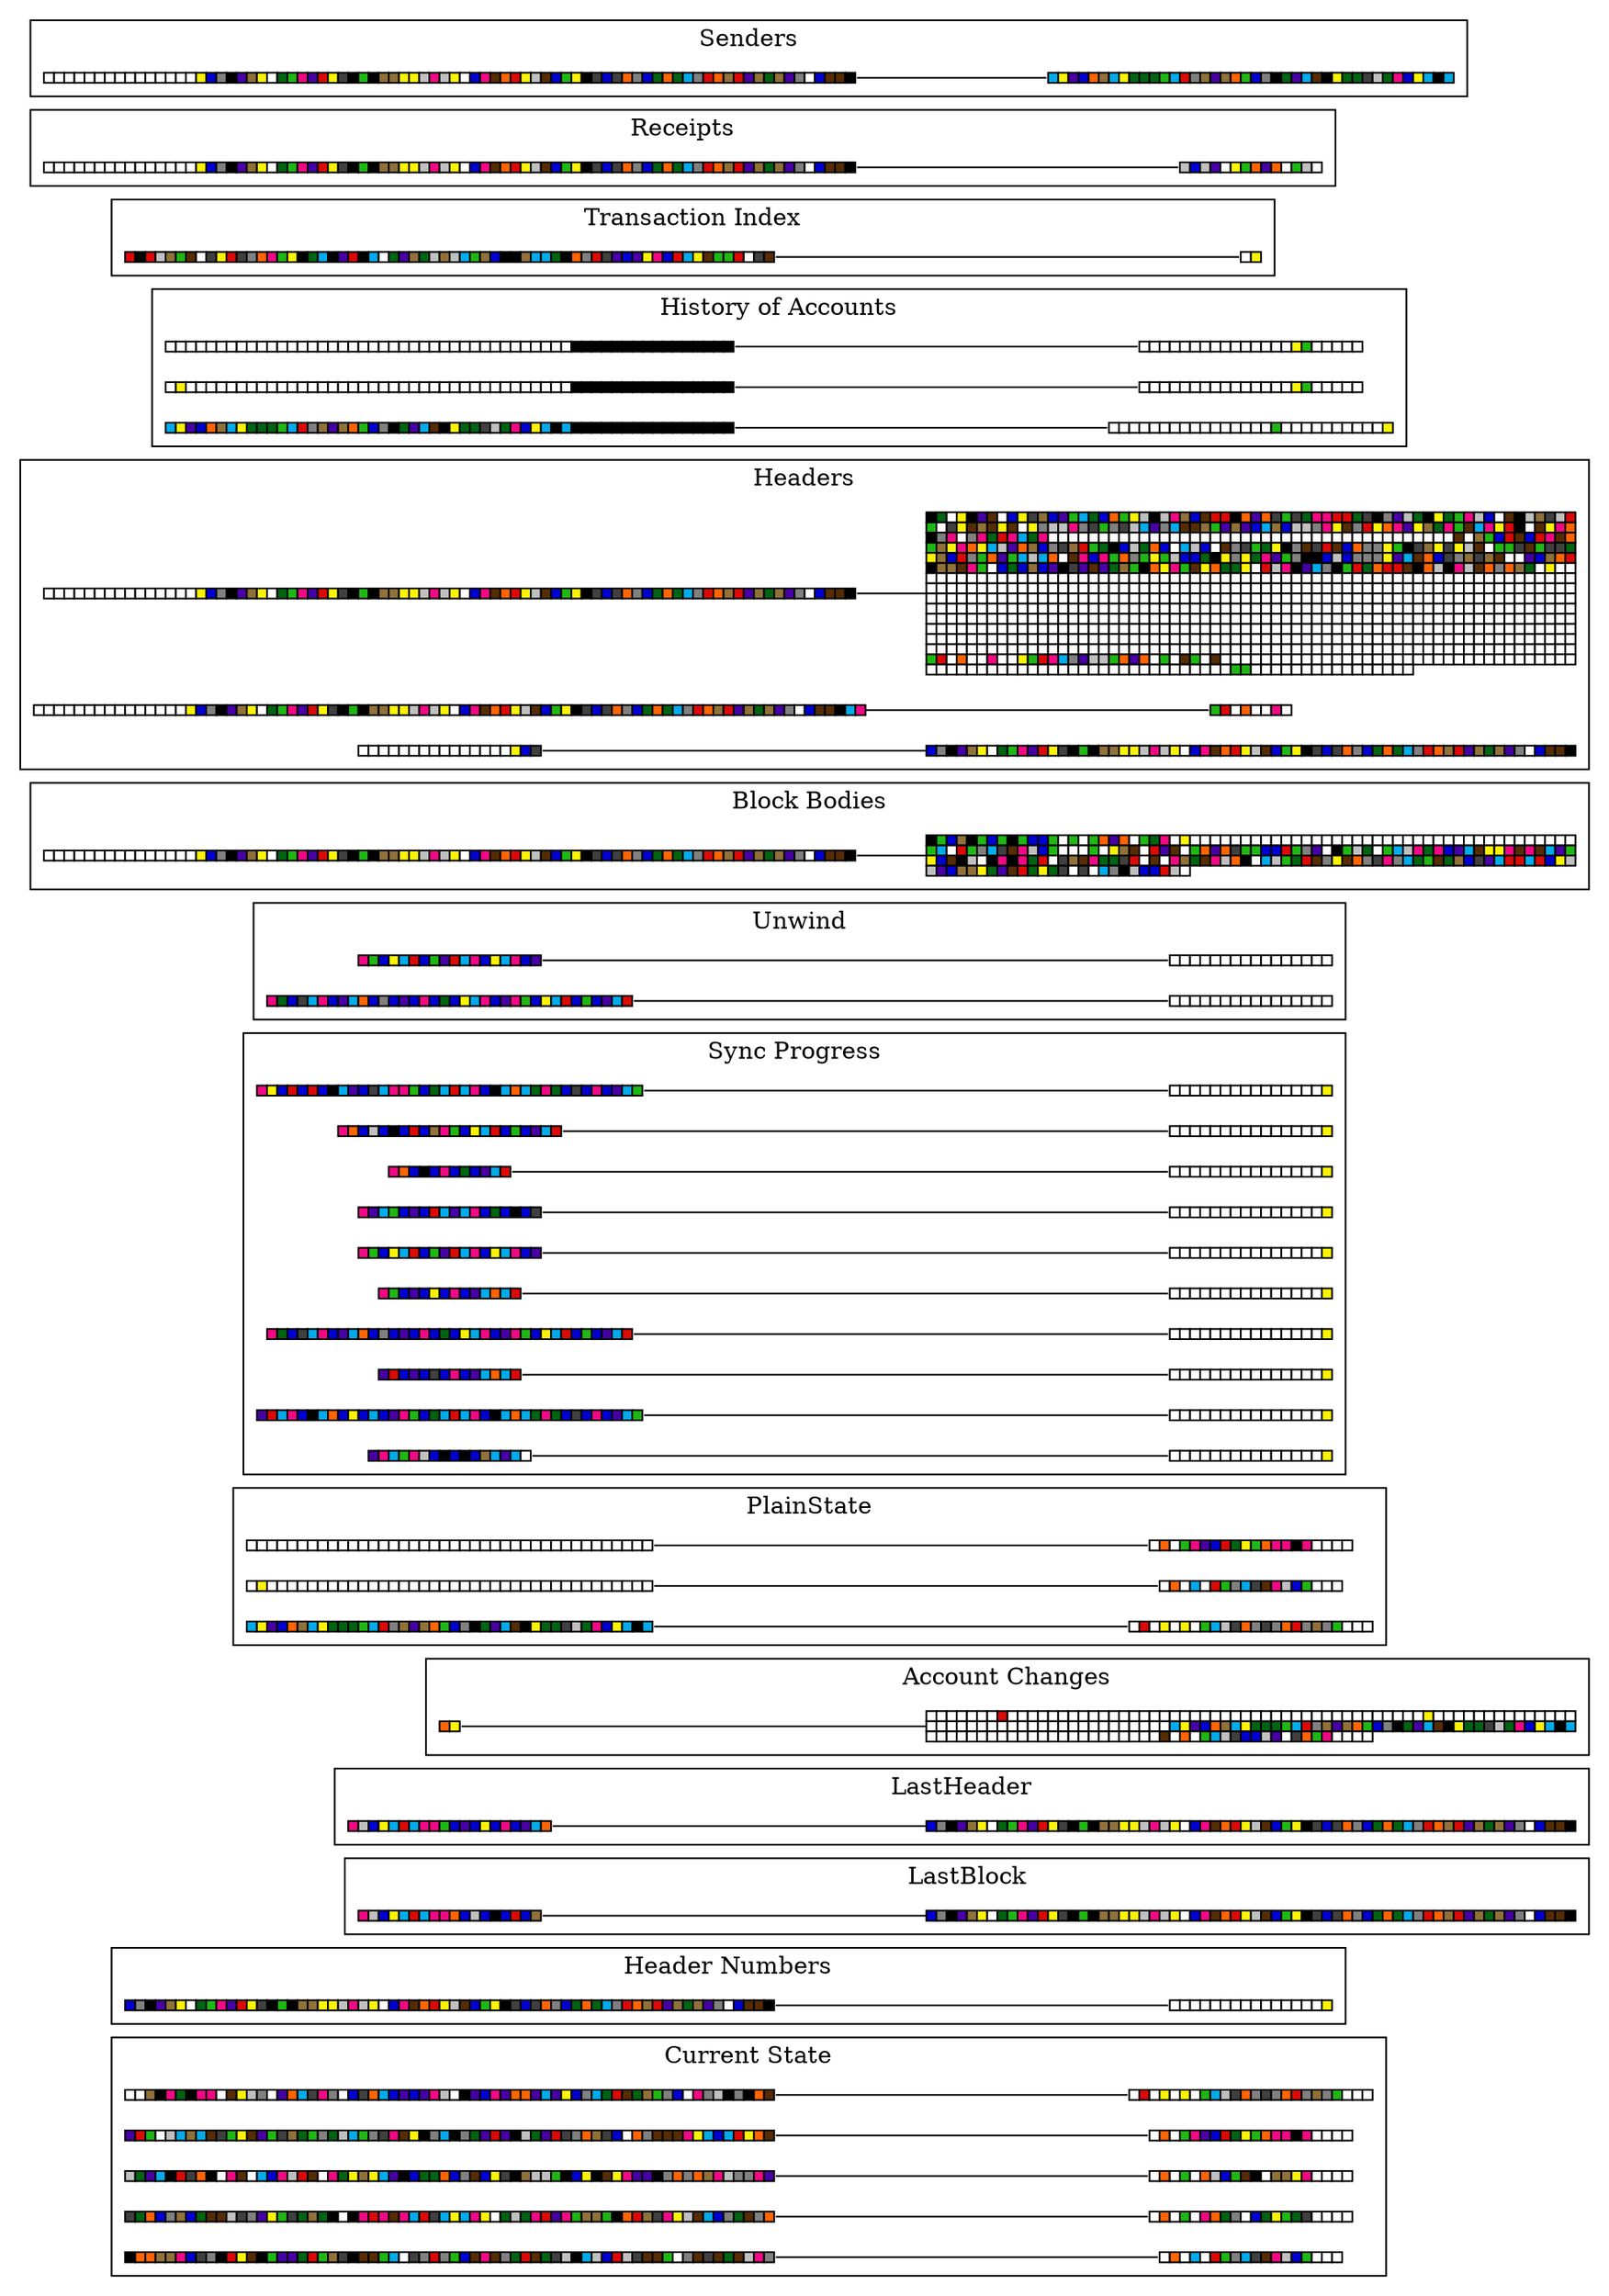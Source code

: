 digraph trie {
		rankdir=LR;
		node [shape=none margin=0 width=0 height=0]
		edge [dir = none headport=w tailport=e]
	
	k_0 [label=<
	<table border="0" color="#000000" cellborder="1" cellspacing="0">
	<tr>		<td bgcolor="#FFFFFF"></td>
				<td bgcolor="#FFFFFF"></td>
				<td bgcolor="#90713A"></td>
				<td bgcolor="#000000"></td>
				<td bgcolor="#F20884"></td>
				<td bgcolor="#006412"></td>
				<td bgcolor="#000000"></td>
				<td bgcolor="#F20884"></td>
				<td bgcolor="#F20884"></td>
				<td bgcolor="#FFFFFF"></td>
				<td bgcolor="#562C05"></td>
				<td bgcolor="#FBF305"></td>
				<td bgcolor="#C0C0C0"></td>
				<td bgcolor="#808080"></td>
				<td bgcolor="#FFFFFF"></td>
				<td bgcolor="#4700A5"></td>
				<td bgcolor="#FF6403"></td>
				<td bgcolor="#02ABEA"></td>
				<td bgcolor="#404040"></td>
				<td bgcolor="#F20884"></td>
				<td bgcolor="#808080"></td>
				<td bgcolor="#FFFFFF"></td>
				<td bgcolor="#0000D3"></td>
				<td bgcolor="#404040"></td>
				<td bgcolor="#FF6403"></td>
				<td bgcolor="#02ABEA"></td>
				<td bgcolor="#0000D3"></td>
				<td bgcolor="#4700A5"></td>
				<td bgcolor="#0000D3"></td>
				<td bgcolor="#4700A5"></td>
				<td bgcolor="#F20884"></td>
				<td bgcolor="#C0C0C0"></td>
				<td bgcolor="#FFFFFF"></td>
				<td bgcolor="#000000"></td>
				<td bgcolor="#4700A5"></td>
				<td bgcolor="#0000D3"></td>
				<td bgcolor="#F20884"></td>
				<td bgcolor="#4700A5"></td>
				<td bgcolor="#FF6403"></td>
				<td bgcolor="#FF6403"></td>
				<td bgcolor="#4700A5"></td>
				<td bgcolor="#02ABEA"></td>
				<td bgcolor="#4700A5"></td>
				<td bgcolor="#FBF305"></td>
				<td bgcolor="#0000D3"></td>
				<td bgcolor="#808080"></td>
				<td bgcolor="#02ABEA"></td>
				<td bgcolor="#006412"></td>
				<td bgcolor="#DD0907"></td>
				<td bgcolor="#562C05"></td>
				<td bgcolor="#006412"></td>
				<td bgcolor="#90713A"></td>
				<td bgcolor="#1FB714"></td>
				<td bgcolor="#808080"></td>
				<td bgcolor="#0000D3"></td>
				<td bgcolor="#FFFFFF"></td>
				<td bgcolor="#F20884"></td>
				<td bgcolor="#808080"></td>
				<td bgcolor="#C0C0C0"></td>
				<td bgcolor="#000000"></td>
				<td bgcolor="#808080"></td>
				<td bgcolor="#000000"></td>
				<td bgcolor="#FF6403"></td>
				<td bgcolor="#562C05"></td>
		
	</tr></table>
	>];
	
	v_0 [label=<
	<table border="0" color="#000000" cellborder="1" cellspacing="0">
	<tr>		<td bgcolor="#FFFFFF"></td>
				<td bgcolor="#DD0907"></td>
				<td bgcolor="#FFFFFF"></td>
				<td bgcolor="#FBF305"></td>
				<td bgcolor="#FFFFFF"></td>
				<td bgcolor="#FBF305"></td>
				<td bgcolor="#FFFFFF"></td>
				<td bgcolor="#1FB714"></td>
				<td bgcolor="#02ABEA"></td>
				<td bgcolor="#C0C0C0"></td>
				<td bgcolor="#404040"></td>
				<td bgcolor="#FF6403"></td>
				<td bgcolor="#808080"></td>
				<td bgcolor="#404040"></td>
				<td bgcolor="#808080"></td>
				<td bgcolor="#FF6403"></td>
				<td bgcolor="#DD0907"></td>
				<td bgcolor="#808080"></td>
				<td bgcolor="#90713A"></td>
				<td bgcolor="#808080"></td>
				<td bgcolor="#1FB714"></td>
				<td bgcolor="#FFFFFF"></td>
				<td bgcolor="#FFFFFF"></td>
				<td bgcolor="#FFFFFF"></td>
		
	</tr></table>
	>];
	k_0 -> v_0;

	k_1 [label=<
	<table border="0" color="#000000" cellborder="1" cellspacing="0">
	<tr>		<td bgcolor="#4700A5"></td>
				<td bgcolor="#DD0907"></td>
				<td bgcolor="#1FB714"></td>
				<td bgcolor="#FFFFFF"></td>
				<td bgcolor="#C0C0C0"></td>
				<td bgcolor="#02ABEA"></td>
				<td bgcolor="#90713A"></td>
				<td bgcolor="#02ABEA"></td>
				<td bgcolor="#562C05"></td>
				<td bgcolor="#404040"></td>
				<td bgcolor="#1FB714"></td>
				<td bgcolor="#FBF305"></td>
				<td bgcolor="#562C05"></td>
				<td bgcolor="#4700A5"></td>
				<td bgcolor="#1FB714"></td>
				<td bgcolor="#404040"></td>
				<td bgcolor="#90713A"></td>
				<td bgcolor="#006412"></td>
				<td bgcolor="#1FB714"></td>
				<td bgcolor="#808080"></td>
				<td bgcolor="#006412"></td>
				<td bgcolor="#C0C0C0"></td>
				<td bgcolor="#02ABEA"></td>
				<td bgcolor="#1FB714"></td>
				<td bgcolor="#808080"></td>
				<td bgcolor="#404040"></td>
				<td bgcolor="#F20884"></td>
				<td bgcolor="#562C05"></td>
				<td bgcolor="#FBF305"></td>
				<td bgcolor="#000000"></td>
				<td bgcolor="#808080"></td>
				<td bgcolor="#02ABEA"></td>
				<td bgcolor="#000000"></td>
				<td bgcolor="#808080"></td>
				<td bgcolor="#006412"></td>
				<td bgcolor="#4700A5"></td>
				<td bgcolor="#DD0907"></td>
				<td bgcolor="#4700A5"></td>
				<td bgcolor="#000000"></td>
				<td bgcolor="#C0C0C0"></td>
				<td bgcolor="#006412"></td>
				<td bgcolor="#4700A5"></td>
				<td bgcolor="#DD0907"></td>
				<td bgcolor="#404040"></td>
				<td bgcolor="#808080"></td>
				<td bgcolor="#FF6403"></td>
				<td bgcolor="#90713A"></td>
				<td bgcolor="#404040"></td>
				<td bgcolor="#0000D3"></td>
				<td bgcolor="#FFFFFF"></td>
				<td bgcolor="#FF6403"></td>
				<td bgcolor="#808080"></td>
				<td bgcolor="#562C05"></td>
				<td bgcolor="#562C05"></td>
				<td bgcolor="#562C05"></td>
				<td bgcolor="#F20884"></td>
				<td bgcolor="#FBF305"></td>
				<td bgcolor="#02ABEA"></td>
				<td bgcolor="#0000D3"></td>
				<td bgcolor="#02ABEA"></td>
				<td bgcolor="#DD0907"></td>
				<td bgcolor="#FBF305"></td>
				<td bgcolor="#FF6403"></td>
				<td bgcolor="#562C05"></td>
		
	</tr></table>
	>];
	
	v_1 [label=<
	<table border="0" color="#000000" cellborder="1" cellspacing="0">
	<tr>		<td bgcolor="#FFFFFF"></td>
				<td bgcolor="#FF6403"></td>
				<td bgcolor="#FFFFFF"></td>
				<td bgcolor="#1FB714"></td>
				<td bgcolor="#F20884"></td>
				<td bgcolor="#4700A5"></td>
				<td bgcolor="#0000D3"></td>
				<td bgcolor="#DD0907"></td>
				<td bgcolor="#006412"></td>
				<td bgcolor="#FBF305"></td>
				<td bgcolor="#1FB714"></td>
				<td bgcolor="#FF6403"></td>
				<td bgcolor="#F20884"></td>
				<td bgcolor="#F20884"></td>
				<td bgcolor="#000000"></td>
				<td bgcolor="#F20884"></td>
				<td bgcolor="#FFFFFF"></td>
				<td bgcolor="#FFFFFF"></td>
				<td bgcolor="#FFFFFF"></td>
				<td bgcolor="#FFFFFF"></td>
		
	</tr></table>
	>];
	k_1 -> v_1;

	k_2 [label=<
	<table border="0" color="#000000" cellborder="1" cellspacing="0">
	<tr>		<td bgcolor="#C0C0C0"></td>
				<td bgcolor="#006412"></td>
				<td bgcolor="#4700A5"></td>
				<td bgcolor="#02ABEA"></td>
				<td bgcolor="#000000"></td>
				<td bgcolor="#DD0907"></td>
				<td bgcolor="#404040"></td>
				<td bgcolor="#FF6403"></td>
				<td bgcolor="#000000"></td>
				<td bgcolor="#FFFFFF"></td>
				<td bgcolor="#F20884"></td>
				<td bgcolor="#562C05"></td>
				<td bgcolor="#FFFFFF"></td>
				<td bgcolor="#02ABEA"></td>
				<td bgcolor="#0000D3"></td>
				<td bgcolor="#F20884"></td>
				<td bgcolor="#C0C0C0"></td>
				<td bgcolor="#DD0907"></td>
				<td bgcolor="#562C05"></td>
				<td bgcolor="#FFFFFF"></td>
				<td bgcolor="#F20884"></td>
				<td bgcolor="#006412"></td>
				<td bgcolor="#FBF305"></td>
				<td bgcolor="#90713A"></td>
				<td bgcolor="#FBF305"></td>
				<td bgcolor="#02ABEA"></td>
				<td bgcolor="#4700A5"></td>
				<td bgcolor="#000000"></td>
				<td bgcolor="#0000D3"></td>
				<td bgcolor="#006412"></td>
				<td bgcolor="#006412"></td>
				<td bgcolor="#FF6403"></td>
				<td bgcolor="#0000D3"></td>
				<td bgcolor="#808080"></td>
				<td bgcolor="#562C05"></td>
				<td bgcolor="#0000D3"></td>
				<td bgcolor="#FBF305"></td>
				<td bgcolor="#404040"></td>
				<td bgcolor="#000000"></td>
				<td bgcolor="#90713A"></td>
				<td bgcolor="#C0C0C0"></td>
				<td bgcolor="#C0C0C0"></td>
				<td bgcolor="#1FB714"></td>
				<td bgcolor="#000000"></td>
				<td bgcolor="#0000D3"></td>
				<td bgcolor="#FBF305"></td>
				<td bgcolor="#000000"></td>
				<td bgcolor="#562C05"></td>
				<td bgcolor="#FBF305"></td>
				<td bgcolor="#F20884"></td>
				<td bgcolor="#4700A5"></td>
				<td bgcolor="#4700A5"></td>
				<td bgcolor="#000000"></td>
				<td bgcolor="#808080"></td>
				<td bgcolor="#FF6403"></td>
				<td bgcolor="#808080"></td>
				<td bgcolor="#FF6403"></td>
				<td bgcolor="#90713A"></td>
				<td bgcolor="#F20884"></td>
				<td bgcolor="#C0C0C0"></td>
				<td bgcolor="#808080"></td>
				<td bgcolor="#808080"></td>
				<td bgcolor="#F20884"></td>
				<td bgcolor="#4700A5"></td>
		
	</tr></table>
	>];
	
	v_2 [label=<
	<table border="0" color="#000000" cellborder="1" cellspacing="0">
	<tr>		<td bgcolor="#FFFFFF"></td>
				<td bgcolor="#FF6403"></td>
				<td bgcolor="#FFFFFF"></td>
				<td bgcolor="#1FB714"></td>
				<td bgcolor="#FFFFFF"></td>
				<td bgcolor="#FF6403"></td>
				<td bgcolor="#C0C0C0"></td>
				<td bgcolor="#0000D3"></td>
				<td bgcolor="#1FB714"></td>
				<td bgcolor="#562C05"></td>
				<td bgcolor="#000000"></td>
				<td bgcolor="#FFFFFF"></td>
				<td bgcolor="#90713A"></td>
				<td bgcolor="#90713A"></td>
				<td bgcolor="#FBF305"></td>
				<td bgcolor="#F20884"></td>
				<td bgcolor="#FFFFFF"></td>
				<td bgcolor="#FFFFFF"></td>
				<td bgcolor="#FFFFFF"></td>
				<td bgcolor="#FFFFFF"></td>
		
	</tr></table>
	>];
	k_2 -> v_2;

	k_3 [label=<
	<table border="0" color="#000000" cellborder="1" cellspacing="0">
	<tr>		<td bgcolor="#404040"></td>
				<td bgcolor="#006412"></td>
				<td bgcolor="#FF6403"></td>
				<td bgcolor="#0000D3"></td>
				<td bgcolor="#808080"></td>
				<td bgcolor="#90713A"></td>
				<td bgcolor="#0000D3"></td>
				<td bgcolor="#006412"></td>
				<td bgcolor="#562C05"></td>
				<td bgcolor="#562C05"></td>
				<td bgcolor="#C0C0C0"></td>
				<td bgcolor="#404040"></td>
				<td bgcolor="#808080"></td>
				<td bgcolor="#4700A5"></td>
				<td bgcolor="#FBF305"></td>
				<td bgcolor="#1FB714"></td>
				<td bgcolor="#404040"></td>
				<td bgcolor="#006412"></td>
				<td bgcolor="#90713A"></td>
				<td bgcolor="#006412"></td>
				<td bgcolor="#000000"></td>
				<td bgcolor="#FFFFFF"></td>
				<td bgcolor="#000000"></td>
				<td bgcolor="#F20884"></td>
				<td bgcolor="#DD0907"></td>
				<td bgcolor="#F20884"></td>
				<td bgcolor="#562C05"></td>
				<td bgcolor="#F20884"></td>
				<td bgcolor="#02ABEA"></td>
				<td bgcolor="#DD0907"></td>
				<td bgcolor="#404040"></td>
				<td bgcolor="#02ABEA"></td>
				<td bgcolor="#FBF305"></td>
				<td bgcolor="#02ABEA"></td>
				<td bgcolor="#F20884"></td>
				<td bgcolor="#FBF305"></td>
				<td bgcolor="#FFFFFF"></td>
				<td bgcolor="#006412"></td>
				<td bgcolor="#C0C0C0"></td>
				<td bgcolor="#006412"></td>
				<td bgcolor="#F20884"></td>
				<td bgcolor="#DD0907"></td>
				<td bgcolor="#4700A5"></td>
				<td bgcolor="#F20884"></td>
				<td bgcolor="#1FB714"></td>
				<td bgcolor="#90713A"></td>
				<td bgcolor="#90713A"></td>
				<td bgcolor="#1FB714"></td>
				<td bgcolor="#000000"></td>
				<td bgcolor="#FF6403"></td>
				<td bgcolor="#DD0907"></td>
				<td bgcolor="#90713A"></td>
				<td bgcolor="#404040"></td>
				<td bgcolor="#F20884"></td>
				<td bgcolor="#FBF305"></td>
				<td bgcolor="#C0C0C0"></td>
				<td bgcolor="#562C05"></td>
				<td bgcolor="#02ABEA"></td>
				<td bgcolor="#0000D3"></td>
				<td bgcolor="#808080"></td>
				<td bgcolor="#006412"></td>
				<td bgcolor="#562C05"></td>
				<td bgcolor="#808080"></td>
				<td bgcolor="#FF6403"></td>
		
	</tr></table>
	>];
	
	v_3 [label=<
	<table border="0" color="#000000" cellborder="1" cellspacing="0">
	<tr>		<td bgcolor="#FFFFFF"></td>
				<td bgcolor="#FF6403"></td>
				<td bgcolor="#FFFFFF"></td>
				<td bgcolor="#1FB714"></td>
				<td bgcolor="#FFFFFF"></td>
				<td bgcolor="#F20884"></td>
				<td bgcolor="#FF6403"></td>
				<td bgcolor="#006412"></td>
				<td bgcolor="#808080"></td>
				<td bgcolor="#FFFFFF"></td>
				<td bgcolor="#0000D3"></td>
				<td bgcolor="#006412"></td>
				<td bgcolor="#FBF305"></td>
				<td bgcolor="#1FB714"></td>
				<td bgcolor="#006412"></td>
				<td bgcolor="#404040"></td>
				<td bgcolor="#FFFFFF"></td>
				<td bgcolor="#FFFFFF"></td>
				<td bgcolor="#FFFFFF"></td>
				<td bgcolor="#FFFFFF"></td>
		
	</tr></table>
	>];
	k_3 -> v_3;

	k_4 [label=<
	<table border="0" color="#000000" cellborder="1" cellspacing="0">
	<tr>		<td bgcolor="#000000"></td>
				<td bgcolor="#FF6403"></td>
				<td bgcolor="#FF6403"></td>
				<td bgcolor="#90713A"></td>
				<td bgcolor="#90713A"></td>
				<td bgcolor="#F20884"></td>
				<td bgcolor="#0000D3"></td>
				<td bgcolor="#404040"></td>
				<td bgcolor="#808080"></td>
				<td bgcolor="#000000"></td>
				<td bgcolor="#DD0907"></td>
				<td bgcolor="#FBF305"></td>
				<td bgcolor="#562C05"></td>
				<td bgcolor="#000000"></td>
				<td bgcolor="#1FB714"></td>
				<td bgcolor="#4700A5"></td>
				<td bgcolor="#4700A5"></td>
				<td bgcolor="#006412"></td>
				<td bgcolor="#DD0907"></td>
				<td bgcolor="#1FB714"></td>
				<td bgcolor="#90713A"></td>
				<td bgcolor="#404040"></td>
				<td bgcolor="#000000"></td>
				<td bgcolor="#562C05"></td>
				<td bgcolor="#562C05"></td>
				<td bgcolor="#1FB714"></td>
				<td bgcolor="#02ABEA"></td>
				<td bgcolor="#FFFFFF"></td>
				<td bgcolor="#404040"></td>
				<td bgcolor="#808080"></td>
				<td bgcolor="#DD0907"></td>
				<td bgcolor="#808080"></td>
				<td bgcolor="#1FB714"></td>
				<td bgcolor="#0000D3"></td>
				<td bgcolor="#562C05"></td>
				<td bgcolor="#F20884"></td>
				<td bgcolor="#562C05"></td>
				<td bgcolor="#808080"></td>
				<td bgcolor="#006412"></td>
				<td bgcolor="#DD0907"></td>
				<td bgcolor="#562C05"></td>
				<td bgcolor="#006412"></td>
				<td bgcolor="#404040"></td>
				<td bgcolor="#C0C0C0"></td>
				<td bgcolor="#000000"></td>
				<td bgcolor="#02ABEA"></td>
				<td bgcolor="#C0C0C0"></td>
				<td bgcolor="#0000D3"></td>
				<td bgcolor="#DD0907"></td>
				<td bgcolor="#C0C0C0"></td>
				<td bgcolor="#404040"></td>
				<td bgcolor="#562C05"></td>
				<td bgcolor="#562C05"></td>
				<td bgcolor="#1FB714"></td>
				<td bgcolor="#FFFFFF"></td>
				<td bgcolor="#808080"></td>
				<td bgcolor="#562C05"></td>
				<td bgcolor="#404040"></td>
				<td bgcolor="#562C05"></td>
				<td bgcolor="#006412"></td>
				<td bgcolor="#562C05"></td>
				<td bgcolor="#C0C0C0"></td>
				<td bgcolor="#F20884"></td>
				<td bgcolor="#808080"></td>
		
	</tr></table>
	>];
	
	v_4 [label=<
	<table border="0" color="#000000" cellborder="1" cellspacing="0">
	<tr>		<td bgcolor="#FFFFFF"></td>
				<td bgcolor="#FF6403"></td>
				<td bgcolor="#FFFFFF"></td>
				<td bgcolor="#02ABEA"></td>
				<td bgcolor="#FFFFFF"></td>
				<td bgcolor="#DD0907"></td>
				<td bgcolor="#1FB714"></td>
				<td bgcolor="#808080"></td>
				<td bgcolor="#02ABEA"></td>
				<td bgcolor="#404040"></td>
				<td bgcolor="#562C05"></td>
				<td bgcolor="#F20884"></td>
				<td bgcolor="#C0C0C0"></td>
				<td bgcolor="#0000D3"></td>
				<td bgcolor="#1FB714"></td>
				<td bgcolor="#FFFFFF"></td>
				<td bgcolor="#FFFFFF"></td>
				<td bgcolor="#FFFFFF"></td>
		
	</tr></table>
	>];
	k_4 -> v_4;

	k_5 [label=<
	<table border="0" color="#000000" cellborder="1" cellspacing="0">
	<tr>		<td bgcolor="#0000D3"></td>
				<td bgcolor="#808080"></td>
				<td bgcolor="#000000"></td>
				<td bgcolor="#4700A5"></td>
				<td bgcolor="#90713A"></td>
				<td bgcolor="#FBF305"></td>
				<td bgcolor="#FFFFFF"></td>
				<td bgcolor="#006412"></td>
				<td bgcolor="#1FB714"></td>
				<td bgcolor="#F20884"></td>
				<td bgcolor="#4700A5"></td>
				<td bgcolor="#DD0907"></td>
				<td bgcolor="#FBF305"></td>
				<td bgcolor="#404040"></td>
				<td bgcolor="#000000"></td>
				<td bgcolor="#1FB714"></td>
				<td bgcolor="#000000"></td>
				<td bgcolor="#90713A"></td>
				<td bgcolor="#90713A"></td>
				<td bgcolor="#FBF305"></td>
				<td bgcolor="#FBF305"></td>
				<td bgcolor="#C0C0C0"></td>
				<td bgcolor="#F20884"></td>
				<td bgcolor="#C0C0C0"></td>
				<td bgcolor="#FBF305"></td>
				<td bgcolor="#FFFFFF"></td>
				<td bgcolor="#0000D3"></td>
				<td bgcolor="#F20884"></td>
				<td bgcolor="#562C05"></td>
				<td bgcolor="#FF6403"></td>
				<td bgcolor="#DD0907"></td>
				<td bgcolor="#FBF305"></td>
				<td bgcolor="#C0C0C0"></td>
				<td bgcolor="#562C05"></td>
				<td bgcolor="#0000D3"></td>
				<td bgcolor="#1FB714"></td>
				<td bgcolor="#FBF305"></td>
				<td bgcolor="#000000"></td>
				<td bgcolor="#404040"></td>
				<td bgcolor="#0000D3"></td>
				<td bgcolor="#404040"></td>
				<td bgcolor="#FF6403"></td>
				<td bgcolor="#808080"></td>
				<td bgcolor="#0000D3"></td>
				<td bgcolor="#006412"></td>
				<td bgcolor="#FF6403"></td>
				<td bgcolor="#006412"></td>
				<td bgcolor="#02ABEA"></td>
				<td bgcolor="#808080"></td>
				<td bgcolor="#DD0907"></td>
				<td bgcolor="#FF6403"></td>
				<td bgcolor="#90713A"></td>
				<td bgcolor="#DD0907"></td>
				<td bgcolor="#4700A5"></td>
				<td bgcolor="#90713A"></td>
				<td bgcolor="#006412"></td>
				<td bgcolor="#90713A"></td>
				<td bgcolor="#4700A5"></td>
				<td bgcolor="#808080"></td>
				<td bgcolor="#FFFFFF"></td>
				<td bgcolor="#0000D3"></td>
				<td bgcolor="#562C05"></td>
				<td bgcolor="#562C05"></td>
				<td bgcolor="#000000"></td>
		
	</tr></table>
	>];
	
	v_5 [label=<
	<table border="0" color="#000000" cellborder="1" cellspacing="0">
	<tr>		<td bgcolor="#FFFFFF"></td>
				<td bgcolor="#FFFFFF"></td>
				<td bgcolor="#FFFFFF"></td>
				<td bgcolor="#FFFFFF"></td>
				<td bgcolor="#FFFFFF"></td>
				<td bgcolor="#FFFFFF"></td>
				<td bgcolor="#FFFFFF"></td>
				<td bgcolor="#FFFFFF"></td>
				<td bgcolor="#FFFFFF"></td>
				<td bgcolor="#FFFFFF"></td>
				<td bgcolor="#FFFFFF"></td>
				<td bgcolor="#FFFFFF"></td>
				<td bgcolor="#FFFFFF"></td>
				<td bgcolor="#FFFFFF"></td>
				<td bgcolor="#FFFFFF"></td>
				<td bgcolor="#FBF305"></td>
		
	</tr></table>
	>];
	k_5 -> v_5;

	k_6 [label=<
	<table border="0" color="#000000" cellborder="1" cellspacing="0">
	<tr>		<td bgcolor="#F20884"></td>
				<td bgcolor="#C0C0C0"></td>
				<td bgcolor="#0000D3"></td>
				<td bgcolor="#FBF305"></td>
				<td bgcolor="#02ABEA"></td>
				<td bgcolor="#DD0907"></td>
				<td bgcolor="#02ABEA"></td>
				<td bgcolor="#F20884"></td>
				<td bgcolor="#F20884"></td>
				<td bgcolor="#FF6403"></td>
				<td bgcolor="#0000D3"></td>
				<td bgcolor="#C0C0C0"></td>
				<td bgcolor="#0000D3"></td>
				<td bgcolor="#000000"></td>
				<td bgcolor="#0000D3"></td>
				<td bgcolor="#DD0907"></td>
				<td bgcolor="#0000D3"></td>
				<td bgcolor="#90713A"></td>
		
	</tr></table>
	>];
	
	v_6 [label=<
	<table border="0" color="#000000" cellborder="1" cellspacing="0">
	<tr>		<td bgcolor="#0000D3"></td>
				<td bgcolor="#808080"></td>
				<td bgcolor="#000000"></td>
				<td bgcolor="#4700A5"></td>
				<td bgcolor="#90713A"></td>
				<td bgcolor="#FBF305"></td>
				<td bgcolor="#FFFFFF"></td>
				<td bgcolor="#006412"></td>
				<td bgcolor="#1FB714"></td>
				<td bgcolor="#F20884"></td>
				<td bgcolor="#4700A5"></td>
				<td bgcolor="#DD0907"></td>
				<td bgcolor="#FBF305"></td>
				<td bgcolor="#404040"></td>
				<td bgcolor="#000000"></td>
				<td bgcolor="#1FB714"></td>
				<td bgcolor="#000000"></td>
				<td bgcolor="#90713A"></td>
				<td bgcolor="#90713A"></td>
				<td bgcolor="#FBF305"></td>
				<td bgcolor="#FBF305"></td>
				<td bgcolor="#C0C0C0"></td>
				<td bgcolor="#F20884"></td>
				<td bgcolor="#C0C0C0"></td>
				<td bgcolor="#FBF305"></td>
				<td bgcolor="#FFFFFF"></td>
				<td bgcolor="#0000D3"></td>
				<td bgcolor="#F20884"></td>
				<td bgcolor="#562C05"></td>
				<td bgcolor="#FF6403"></td>
				<td bgcolor="#DD0907"></td>
				<td bgcolor="#FBF305"></td>
				<td bgcolor="#C0C0C0"></td>
				<td bgcolor="#562C05"></td>
				<td bgcolor="#0000D3"></td>
				<td bgcolor="#1FB714"></td>
				<td bgcolor="#FBF305"></td>
				<td bgcolor="#000000"></td>
				<td bgcolor="#404040"></td>
				<td bgcolor="#0000D3"></td>
				<td bgcolor="#404040"></td>
				<td bgcolor="#FF6403"></td>
				<td bgcolor="#808080"></td>
				<td bgcolor="#0000D3"></td>
				<td bgcolor="#006412"></td>
				<td bgcolor="#FF6403"></td>
				<td bgcolor="#006412"></td>
				<td bgcolor="#02ABEA"></td>
				<td bgcolor="#808080"></td>
				<td bgcolor="#DD0907"></td>
				<td bgcolor="#FF6403"></td>
				<td bgcolor="#90713A"></td>
				<td bgcolor="#DD0907"></td>
				<td bgcolor="#4700A5"></td>
				<td bgcolor="#90713A"></td>
				<td bgcolor="#006412"></td>
				<td bgcolor="#90713A"></td>
				<td bgcolor="#4700A5"></td>
				<td bgcolor="#808080"></td>
				<td bgcolor="#FFFFFF"></td>
				<td bgcolor="#0000D3"></td>
				<td bgcolor="#562C05"></td>
				<td bgcolor="#562C05"></td>
				<td bgcolor="#000000"></td>
		
	</tr></table>
	>];
	k_6 -> v_6;

	k_7 [label=<
	<table border="0" color="#000000" cellborder="1" cellspacing="0">
	<tr>		<td bgcolor="#F20884"></td>
				<td bgcolor="#C0C0C0"></td>
				<td bgcolor="#0000D3"></td>
				<td bgcolor="#FBF305"></td>
				<td bgcolor="#02ABEA"></td>
				<td bgcolor="#DD0907"></td>
				<td bgcolor="#02ABEA"></td>
				<td bgcolor="#F20884"></td>
				<td bgcolor="#F20884"></td>
				<td bgcolor="#1FB714"></td>
				<td bgcolor="#0000D3"></td>
				<td bgcolor="#4700A5"></td>
				<td bgcolor="#0000D3"></td>
				<td bgcolor="#FBF305"></td>
				<td bgcolor="#0000D3"></td>
				<td bgcolor="#F20884"></td>
				<td bgcolor="#0000D3"></td>
				<td bgcolor="#4700A5"></td>
				<td bgcolor="#02ABEA"></td>
				<td bgcolor="#FF6403"></td>
		
	</tr></table>
	>];
	
	v_7 [label=<
	<table border="0" color="#000000" cellborder="1" cellspacing="0">
	<tr>		<td bgcolor="#0000D3"></td>
				<td bgcolor="#808080"></td>
				<td bgcolor="#000000"></td>
				<td bgcolor="#4700A5"></td>
				<td bgcolor="#90713A"></td>
				<td bgcolor="#FBF305"></td>
				<td bgcolor="#FFFFFF"></td>
				<td bgcolor="#006412"></td>
				<td bgcolor="#1FB714"></td>
				<td bgcolor="#F20884"></td>
				<td bgcolor="#4700A5"></td>
				<td bgcolor="#DD0907"></td>
				<td bgcolor="#FBF305"></td>
				<td bgcolor="#404040"></td>
				<td bgcolor="#000000"></td>
				<td bgcolor="#1FB714"></td>
				<td bgcolor="#000000"></td>
				<td bgcolor="#90713A"></td>
				<td bgcolor="#90713A"></td>
				<td bgcolor="#FBF305"></td>
				<td bgcolor="#FBF305"></td>
				<td bgcolor="#C0C0C0"></td>
				<td bgcolor="#F20884"></td>
				<td bgcolor="#C0C0C0"></td>
				<td bgcolor="#FBF305"></td>
				<td bgcolor="#FFFFFF"></td>
				<td bgcolor="#0000D3"></td>
				<td bgcolor="#F20884"></td>
				<td bgcolor="#562C05"></td>
				<td bgcolor="#FF6403"></td>
				<td bgcolor="#DD0907"></td>
				<td bgcolor="#FBF305"></td>
				<td bgcolor="#C0C0C0"></td>
				<td bgcolor="#562C05"></td>
				<td bgcolor="#0000D3"></td>
				<td bgcolor="#1FB714"></td>
				<td bgcolor="#FBF305"></td>
				<td bgcolor="#000000"></td>
				<td bgcolor="#404040"></td>
				<td bgcolor="#0000D3"></td>
				<td bgcolor="#404040"></td>
				<td bgcolor="#FF6403"></td>
				<td bgcolor="#808080"></td>
				<td bgcolor="#0000D3"></td>
				<td bgcolor="#006412"></td>
				<td bgcolor="#FF6403"></td>
				<td bgcolor="#006412"></td>
				<td bgcolor="#02ABEA"></td>
				<td bgcolor="#808080"></td>
				<td bgcolor="#DD0907"></td>
				<td bgcolor="#FF6403"></td>
				<td bgcolor="#90713A"></td>
				<td bgcolor="#DD0907"></td>
				<td bgcolor="#4700A5"></td>
				<td bgcolor="#90713A"></td>
				<td bgcolor="#006412"></td>
				<td bgcolor="#90713A"></td>
				<td bgcolor="#4700A5"></td>
				<td bgcolor="#808080"></td>
				<td bgcolor="#FFFFFF"></td>
				<td bgcolor="#0000D3"></td>
				<td bgcolor="#562C05"></td>
				<td bgcolor="#562C05"></td>
				<td bgcolor="#000000"></td>
		
	</tr></table>
	>];
	k_7 -> v_7;

	k_8 [label=<
	<table border="0" color="#000000" cellborder="1" cellspacing="0">
	<tr>		<td bgcolor="#FF6403"></td>
				<td bgcolor="#FBF305"></td>
		
	</tr></table>
	>];
	
	v_8 [label=<
	<table border="0" color="#000000" cellborder="1" cellspacing="0">
			<tr><td bgcolor="#FFFFFF"></td><td bgcolor="#FFFFFF"></td><td bgcolor="#FFFFFF"></td><td bgcolor="#FFFFFF"></td><td bgcolor="#FFFFFF"></td><td bgcolor="#FFFFFF"></td><td bgcolor="#FFFFFF"></td><td bgcolor="#DD0907"></td><td bgcolor="#FFFFFF"></td><td bgcolor="#FFFFFF"></td><td bgcolor="#FFFFFF"></td><td bgcolor="#FFFFFF"></td><td bgcolor="#FFFFFF"></td><td bgcolor="#FFFFFF"></td><td bgcolor="#FFFFFF"></td><td bgcolor="#FFFFFF"></td><td bgcolor="#FFFFFF"></td><td bgcolor="#FFFFFF"></td><td bgcolor="#FFFFFF"></td><td bgcolor="#FFFFFF"></td><td bgcolor="#FFFFFF"></td><td bgcolor="#FFFFFF"></td><td bgcolor="#FFFFFF"></td><td bgcolor="#FFFFFF"></td><td bgcolor="#FFFFFF"></td><td bgcolor="#FFFFFF"></td><td bgcolor="#FFFFFF"></td><td bgcolor="#FFFFFF"></td><td bgcolor="#FFFFFF"></td><td bgcolor="#FFFFFF"></td><td bgcolor="#FFFFFF"></td><td bgcolor="#FFFFFF"></td><td bgcolor="#FFFFFF"></td><td bgcolor="#FFFFFF"></td><td bgcolor="#FFFFFF"></td><td bgcolor="#FFFFFF"></td><td bgcolor="#FFFFFF"></td><td bgcolor="#FFFFFF"></td><td bgcolor="#FFFFFF"></td><td bgcolor="#FFFFFF"></td><td bgcolor="#FFFFFF"></td><td bgcolor="#FFFFFF"></td><td bgcolor="#FFFFFF"></td><td bgcolor="#FFFFFF"></td><td bgcolor="#FFFFFF"></td><td bgcolor="#FFFFFF"></td><td bgcolor="#FFFFFF"></td><td bgcolor="#FFFFFF"></td><td bgcolor="#FFFFFF"></td><td bgcolor="#FBF305"></td><td bgcolor="#FFFFFF"></td><td bgcolor="#FFFFFF"></td><td bgcolor="#FFFFFF"></td><td bgcolor="#FFFFFF"></td><td bgcolor="#FFFFFF"></td><td bgcolor="#FFFFFF"></td><td bgcolor="#FFFFFF"></td><td bgcolor="#FFFFFF"></td><td bgcolor="#FFFFFF"></td><td bgcolor="#FFFFFF"></td><td bgcolor="#FFFFFF"></td><td bgcolor="#FFFFFF"></td><td bgcolor="#FFFFFF"></td><td bgcolor="#FFFFFF"></td></tr>
				<tr><td bgcolor="#FFFFFF"></td><td bgcolor="#FFFFFF"></td><td bgcolor="#FFFFFF"></td><td bgcolor="#FFFFFF"></td><td bgcolor="#FFFFFF"></td><td bgcolor="#FFFFFF"></td><td bgcolor="#FFFFFF"></td><td bgcolor="#FFFFFF"></td><td bgcolor="#FFFFFF"></td><td bgcolor="#FFFFFF"></td><td bgcolor="#FFFFFF"></td><td bgcolor="#FFFFFF"></td><td bgcolor="#FFFFFF"></td><td bgcolor="#FFFFFF"></td><td bgcolor="#FFFFFF"></td><td bgcolor="#FFFFFF"></td><td bgcolor="#FFFFFF"></td><td bgcolor="#FFFFFF"></td><td bgcolor="#FFFFFF"></td><td bgcolor="#FFFFFF"></td><td bgcolor="#FFFFFF"></td><td bgcolor="#FFFFFF"></td><td bgcolor="#FFFFFF"></td><td bgcolor="#FFFFFF"></td><td bgcolor="#02ABEA"></td><td bgcolor="#FBF305"></td><td bgcolor="#4700A5"></td><td bgcolor="#0000D3"></td><td bgcolor="#FF6403"></td><td bgcolor="#90713A"></td><td bgcolor="#02ABEA"></td><td bgcolor="#FBF305"></td><td bgcolor="#006412"></td><td bgcolor="#006412"></td><td bgcolor="#006412"></td><td bgcolor="#1FB714"></td><td bgcolor="#02ABEA"></td><td bgcolor="#DD0907"></td><td bgcolor="#808080"></td><td bgcolor="#90713A"></td><td bgcolor="#4700A5"></td><td bgcolor="#90713A"></td><td bgcolor="#FF6403"></td><td bgcolor="#1FB714"></td><td bgcolor="#0000D3"></td><td bgcolor="#808080"></td><td bgcolor="#000000"></td><td bgcolor="#006412"></td><td bgcolor="#4700A5"></td><td bgcolor="#02ABEA"></td><td bgcolor="#562C05"></td><td bgcolor="#000000"></td><td bgcolor="#FBF305"></td><td bgcolor="#006412"></td><td bgcolor="#006412"></td><td bgcolor="#404040"></td><td bgcolor="#C0C0C0"></td><td bgcolor="#006412"></td><td bgcolor="#F20884"></td><td bgcolor="#0000D3"></td><td bgcolor="#FBF305"></td><td bgcolor="#02ABEA"></td><td bgcolor="#000000"></td><td bgcolor="#02ABEA"></td></tr>
				<tr><td bgcolor="#FFFFFF"></td><td bgcolor="#FFFFFF"></td><td bgcolor="#FFFFFF"></td><td bgcolor="#FFFFFF"></td><td bgcolor="#FFFFFF"></td><td bgcolor="#FFFFFF"></td><td bgcolor="#FFFFFF"></td><td bgcolor="#FFFFFF"></td><td bgcolor="#FFFFFF"></td><td bgcolor="#FFFFFF"></td><td bgcolor="#FFFFFF"></td><td bgcolor="#FFFFFF"></td><td bgcolor="#FFFFFF"></td><td bgcolor="#FFFFFF"></td><td bgcolor="#FFFFFF"></td><td bgcolor="#FFFFFF"></td><td bgcolor="#FFFFFF"></td><td bgcolor="#FFFFFF"></td><td bgcolor="#FFFFFF"></td><td bgcolor="#FFFFFF"></td><td bgcolor="#FFFFFF"></td><td bgcolor="#FFFFFF"></td><td bgcolor="#FFFFFF"></td><td bgcolor="#562C05"></td><td bgcolor="#FFFFFF"></td><td bgcolor="#FF6403"></td><td bgcolor="#FFFFFF"></td><td bgcolor="#1FB714"></td><td bgcolor="#02ABEA"></td><td bgcolor="#C0C0C0"></td><td bgcolor="#404040"></td><td bgcolor="#0000D3"></td><td bgcolor="#0000D3"></td><td bgcolor="#C0C0C0"></td><td bgcolor="#4700A5"></td><td bgcolor="#FFFFFF"></td><td bgcolor="#404040"></td><td bgcolor="#FF6403"></td><td bgcolor="#1FB714"></td><td bgcolor="#F20884"></td><td bgcolor="#FFFFFF"></td><td bgcolor="#FFFFFF"></td><td bgcolor="#FFFFFF"></td><td bgcolor="#FFFFFF"></td><td colspan="20" border="0"></td></tr>
		
	</table>
	>];
	k_8 -> v_8;

	k_9 [label=<
	<table border="0" color="#000000" cellborder="1" cellspacing="0">
	<tr>		<td bgcolor="#FFFFFF"></td>
				<td bgcolor="#FFFFFF"></td>
				<td bgcolor="#FFFFFF"></td>
				<td bgcolor="#FFFFFF"></td>
				<td bgcolor="#FFFFFF"></td>
				<td bgcolor="#FFFFFF"></td>
				<td bgcolor="#FFFFFF"></td>
				<td bgcolor="#FFFFFF"></td>
				<td bgcolor="#FFFFFF"></td>
				<td bgcolor="#FFFFFF"></td>
				<td bgcolor="#FFFFFF"></td>
				<td bgcolor="#FFFFFF"></td>
				<td bgcolor="#FFFFFF"></td>
				<td bgcolor="#FFFFFF"></td>
				<td bgcolor="#FFFFFF"></td>
				<td bgcolor="#FFFFFF"></td>
				<td bgcolor="#FFFFFF"></td>
				<td bgcolor="#FFFFFF"></td>
				<td bgcolor="#FFFFFF"></td>
				<td bgcolor="#FFFFFF"></td>
				<td bgcolor="#FFFFFF"></td>
				<td bgcolor="#FFFFFF"></td>
				<td bgcolor="#FFFFFF"></td>
				<td bgcolor="#FFFFFF"></td>
				<td bgcolor="#FFFFFF"></td>
				<td bgcolor="#FFFFFF"></td>
				<td bgcolor="#FFFFFF"></td>
				<td bgcolor="#FFFFFF"></td>
				<td bgcolor="#FFFFFF"></td>
				<td bgcolor="#FFFFFF"></td>
				<td bgcolor="#FFFFFF"></td>
				<td bgcolor="#FFFFFF"></td>
				<td bgcolor="#FFFFFF"></td>
				<td bgcolor="#FFFFFF"></td>
				<td bgcolor="#FFFFFF"></td>
				<td bgcolor="#FFFFFF"></td>
				<td bgcolor="#FFFFFF"></td>
				<td bgcolor="#FFFFFF"></td>
				<td bgcolor="#FFFFFF"></td>
				<td bgcolor="#FFFFFF"></td>
		
	</tr></table>
	>];
	
	v_9 [label=<
	<table border="0" color="#000000" cellborder="1" cellspacing="0">
	<tr>		<td bgcolor="#FFFFFF"></td>
				<td bgcolor="#FF6403"></td>
				<td bgcolor="#FFFFFF"></td>
				<td bgcolor="#1FB714"></td>
				<td bgcolor="#F20884"></td>
				<td bgcolor="#4700A5"></td>
				<td bgcolor="#0000D3"></td>
				<td bgcolor="#DD0907"></td>
				<td bgcolor="#006412"></td>
				<td bgcolor="#FBF305"></td>
				<td bgcolor="#1FB714"></td>
				<td bgcolor="#FF6403"></td>
				<td bgcolor="#F20884"></td>
				<td bgcolor="#F20884"></td>
				<td bgcolor="#000000"></td>
				<td bgcolor="#F20884"></td>
				<td bgcolor="#FFFFFF"></td>
				<td bgcolor="#FFFFFF"></td>
				<td bgcolor="#FFFFFF"></td>
				<td bgcolor="#FFFFFF"></td>
		
	</tr></table>
	>];
	k_9 -> v_9;

	k_10 [label=<
	<table border="0" color="#000000" cellborder="1" cellspacing="0">
	<tr>		<td bgcolor="#FFFFFF"></td>
				<td bgcolor="#FBF305"></td>
				<td bgcolor="#FFFFFF"></td>
				<td bgcolor="#FFFFFF"></td>
				<td bgcolor="#FFFFFF"></td>
				<td bgcolor="#FFFFFF"></td>
				<td bgcolor="#FFFFFF"></td>
				<td bgcolor="#FFFFFF"></td>
				<td bgcolor="#FFFFFF"></td>
				<td bgcolor="#FFFFFF"></td>
				<td bgcolor="#FFFFFF"></td>
				<td bgcolor="#FFFFFF"></td>
				<td bgcolor="#FFFFFF"></td>
				<td bgcolor="#FFFFFF"></td>
				<td bgcolor="#FFFFFF"></td>
				<td bgcolor="#FFFFFF"></td>
				<td bgcolor="#FFFFFF"></td>
				<td bgcolor="#FFFFFF"></td>
				<td bgcolor="#FFFFFF"></td>
				<td bgcolor="#FFFFFF"></td>
				<td bgcolor="#FFFFFF"></td>
				<td bgcolor="#FFFFFF"></td>
				<td bgcolor="#FFFFFF"></td>
				<td bgcolor="#FFFFFF"></td>
				<td bgcolor="#FFFFFF"></td>
				<td bgcolor="#FFFFFF"></td>
				<td bgcolor="#FFFFFF"></td>
				<td bgcolor="#FFFFFF"></td>
				<td bgcolor="#FFFFFF"></td>
				<td bgcolor="#FFFFFF"></td>
				<td bgcolor="#FFFFFF"></td>
				<td bgcolor="#FFFFFF"></td>
				<td bgcolor="#FFFFFF"></td>
				<td bgcolor="#FFFFFF"></td>
				<td bgcolor="#FFFFFF"></td>
				<td bgcolor="#FFFFFF"></td>
				<td bgcolor="#FFFFFF"></td>
				<td bgcolor="#FFFFFF"></td>
				<td bgcolor="#FFFFFF"></td>
				<td bgcolor="#FFFFFF"></td>
		
	</tr></table>
	>];
	
	v_10 [label=<
	<table border="0" color="#000000" cellborder="1" cellspacing="0">
	<tr>		<td bgcolor="#FFFFFF"></td>
				<td bgcolor="#FF6403"></td>
				<td bgcolor="#FFFFFF"></td>
				<td bgcolor="#02ABEA"></td>
				<td bgcolor="#FFFFFF"></td>
				<td bgcolor="#DD0907"></td>
				<td bgcolor="#1FB714"></td>
				<td bgcolor="#808080"></td>
				<td bgcolor="#02ABEA"></td>
				<td bgcolor="#404040"></td>
				<td bgcolor="#562C05"></td>
				<td bgcolor="#F20884"></td>
				<td bgcolor="#C0C0C0"></td>
				<td bgcolor="#0000D3"></td>
				<td bgcolor="#1FB714"></td>
				<td bgcolor="#FFFFFF"></td>
				<td bgcolor="#FFFFFF"></td>
				<td bgcolor="#FFFFFF"></td>
		
	</tr></table>
	>];
	k_10 -> v_10;

	k_11 [label=<
	<table border="0" color="#000000" cellborder="1" cellspacing="0">
	<tr>		<td bgcolor="#02ABEA"></td>
				<td bgcolor="#FBF305"></td>
				<td bgcolor="#4700A5"></td>
				<td bgcolor="#0000D3"></td>
				<td bgcolor="#FF6403"></td>
				<td bgcolor="#90713A"></td>
				<td bgcolor="#02ABEA"></td>
				<td bgcolor="#FBF305"></td>
				<td bgcolor="#006412"></td>
				<td bgcolor="#006412"></td>
				<td bgcolor="#006412"></td>
				<td bgcolor="#1FB714"></td>
				<td bgcolor="#02ABEA"></td>
				<td bgcolor="#DD0907"></td>
				<td bgcolor="#808080"></td>
				<td bgcolor="#90713A"></td>
				<td bgcolor="#4700A5"></td>
				<td bgcolor="#90713A"></td>
				<td bgcolor="#FF6403"></td>
				<td bgcolor="#1FB714"></td>
				<td bgcolor="#0000D3"></td>
				<td bgcolor="#808080"></td>
				<td bgcolor="#000000"></td>
				<td bgcolor="#006412"></td>
				<td bgcolor="#4700A5"></td>
				<td bgcolor="#02ABEA"></td>
				<td bgcolor="#562C05"></td>
				<td bgcolor="#000000"></td>
				<td bgcolor="#FBF305"></td>
				<td bgcolor="#006412"></td>
				<td bgcolor="#006412"></td>
				<td bgcolor="#404040"></td>
				<td bgcolor="#C0C0C0"></td>
				<td bgcolor="#006412"></td>
				<td bgcolor="#F20884"></td>
				<td bgcolor="#0000D3"></td>
				<td bgcolor="#FBF305"></td>
				<td bgcolor="#02ABEA"></td>
				<td bgcolor="#000000"></td>
				<td bgcolor="#02ABEA"></td>
		
	</tr></table>
	>];
	
	v_11 [label=<
	<table border="0" color="#000000" cellborder="1" cellspacing="0">
	<tr>		<td bgcolor="#FFFFFF"></td>
				<td bgcolor="#DD0907"></td>
				<td bgcolor="#FFFFFF"></td>
				<td bgcolor="#FBF305"></td>
				<td bgcolor="#FFFFFF"></td>
				<td bgcolor="#FBF305"></td>
				<td bgcolor="#FFFFFF"></td>
				<td bgcolor="#1FB714"></td>
				<td bgcolor="#02ABEA"></td>
				<td bgcolor="#C0C0C0"></td>
				<td bgcolor="#404040"></td>
				<td bgcolor="#FF6403"></td>
				<td bgcolor="#808080"></td>
				<td bgcolor="#404040"></td>
				<td bgcolor="#808080"></td>
				<td bgcolor="#FF6403"></td>
				<td bgcolor="#DD0907"></td>
				<td bgcolor="#808080"></td>
				<td bgcolor="#90713A"></td>
				<td bgcolor="#808080"></td>
				<td bgcolor="#1FB714"></td>
				<td bgcolor="#FFFFFF"></td>
				<td bgcolor="#FFFFFF"></td>
				<td bgcolor="#FFFFFF"></td>
		
	</tr></table>
	>];
	k_11 -> v_11;

	k_12 [label=<
	<table border="0" color="#000000" cellborder="1" cellspacing="0">
	<tr>		<td bgcolor="#F20884"></td>
				<td bgcolor="#FBF305"></td>
				<td bgcolor="#0000D3"></td>
				<td bgcolor="#DD0907"></td>
				<td bgcolor="#0000D3"></td>
				<td bgcolor="#DD0907"></td>
				<td bgcolor="#0000D3"></td>
				<td bgcolor="#000000"></td>
				<td bgcolor="#02ABEA"></td>
				<td bgcolor="#4700A5"></td>
				<td bgcolor="#0000D3"></td>
				<td bgcolor="#404040"></td>
				<td bgcolor="#02ABEA"></td>
				<td bgcolor="#F20884"></td>
				<td bgcolor="#F20884"></td>
				<td bgcolor="#1FB714"></td>
				<td bgcolor="#0000D3"></td>
				<td bgcolor="#006412"></td>
				<td bgcolor="#02ABEA"></td>
				<td bgcolor="#DD0907"></td>
				<td bgcolor="#02ABEA"></td>
				<td bgcolor="#F20884"></td>
				<td bgcolor="#0000D3"></td>
				<td bgcolor="#000000"></td>
				<td bgcolor="#02ABEA"></td>
				<td bgcolor="#FF6403"></td>
				<td bgcolor="#02ABEA"></td>
				<td bgcolor="#006412"></td>
				<td bgcolor="#F20884"></td>
				<td bgcolor="#006412"></td>
				<td bgcolor="#0000D3"></td>
				<td bgcolor="#404040"></td>
				<td bgcolor="#0000D3"></td>
				<td bgcolor="#F20884"></td>
				<td bgcolor="#0000D3"></td>
				<td bgcolor="#4700A5"></td>
				<td bgcolor="#02ABEA"></td>
				<td bgcolor="#1FB714"></td>
		
	</tr></table>
	>];
	
	v_12 [label=<
	<table border="0" color="#000000" cellborder="1" cellspacing="0">
	<tr>		<td bgcolor="#FFFFFF"></td>
				<td bgcolor="#FFFFFF"></td>
				<td bgcolor="#FFFFFF"></td>
				<td bgcolor="#FFFFFF"></td>
				<td bgcolor="#FFFFFF"></td>
				<td bgcolor="#FFFFFF"></td>
				<td bgcolor="#FFFFFF"></td>
				<td bgcolor="#FFFFFF"></td>
				<td bgcolor="#FFFFFF"></td>
				<td bgcolor="#FFFFFF"></td>
				<td bgcolor="#FFFFFF"></td>
				<td bgcolor="#FFFFFF"></td>
				<td bgcolor="#FFFFFF"></td>
				<td bgcolor="#FFFFFF"></td>
				<td bgcolor="#FFFFFF"></td>
				<td bgcolor="#FBF305"></td>
		
	</tr></table>
	>];
	k_12 -> v_12;

	k_13 [label=<
	<table border="0" color="#000000" cellborder="1" cellspacing="0">
	<tr>		<td bgcolor="#F20884"></td>
				<td bgcolor="#FF6403"></td>
				<td bgcolor="#0000D3"></td>
				<td bgcolor="#C0C0C0"></td>
				<td bgcolor="#0000D3"></td>
				<td bgcolor="#000000"></td>
				<td bgcolor="#0000D3"></td>
				<td bgcolor="#DD0907"></td>
				<td bgcolor="#0000D3"></td>
				<td bgcolor="#90713A"></td>
				<td bgcolor="#F20884"></td>
				<td bgcolor="#1FB714"></td>
				<td bgcolor="#0000D3"></td>
				<td bgcolor="#FBF305"></td>
				<td bgcolor="#02ABEA"></td>
				<td bgcolor="#DD0907"></td>
				<td bgcolor="#0000D3"></td>
				<td bgcolor="#1FB714"></td>
				<td bgcolor="#0000D3"></td>
				<td bgcolor="#4700A5"></td>
				<td bgcolor="#02ABEA"></td>
				<td bgcolor="#DD0907"></td>
		
	</tr></table>
	>];
	
	v_13 [label=<
	<table border="0" color="#000000" cellborder="1" cellspacing="0">
	<tr>		<td bgcolor="#FFFFFF"></td>
				<td bgcolor="#FFFFFF"></td>
				<td bgcolor="#FFFFFF"></td>
				<td bgcolor="#FFFFFF"></td>
				<td bgcolor="#FFFFFF"></td>
				<td bgcolor="#FFFFFF"></td>
				<td bgcolor="#FFFFFF"></td>
				<td bgcolor="#FFFFFF"></td>
				<td bgcolor="#FFFFFF"></td>
				<td bgcolor="#FFFFFF"></td>
				<td bgcolor="#FFFFFF"></td>
				<td bgcolor="#FFFFFF"></td>
				<td bgcolor="#FFFFFF"></td>
				<td bgcolor="#FFFFFF"></td>
				<td bgcolor="#FFFFFF"></td>
				<td bgcolor="#FBF305"></td>
		
	</tr></table>
	>];
	k_13 -> v_13;

	k_14 [label=<
	<table border="0" color="#000000" cellborder="1" cellspacing="0">
	<tr>		<td bgcolor="#F20884"></td>
				<td bgcolor="#FF6403"></td>
				<td bgcolor="#0000D3"></td>
				<td bgcolor="#000000"></td>
				<td bgcolor="#0000D3"></td>
				<td bgcolor="#F20884"></td>
				<td bgcolor="#0000D3"></td>
				<td bgcolor="#006412"></td>
				<td bgcolor="#0000D3"></td>
				<td bgcolor="#4700A5"></td>
				<td bgcolor="#02ABEA"></td>
				<td bgcolor="#DD0907"></td>
		
	</tr></table>
	>];
	
	v_14 [label=<
	<table border="0" color="#000000" cellborder="1" cellspacing="0">
	<tr>		<td bgcolor="#FFFFFF"></td>
				<td bgcolor="#FFFFFF"></td>
				<td bgcolor="#FFFFFF"></td>
				<td bgcolor="#FFFFFF"></td>
				<td bgcolor="#FFFFFF"></td>
				<td bgcolor="#FFFFFF"></td>
				<td bgcolor="#FFFFFF"></td>
				<td bgcolor="#FFFFFF"></td>
				<td bgcolor="#FFFFFF"></td>
				<td bgcolor="#FFFFFF"></td>
				<td bgcolor="#FFFFFF"></td>
				<td bgcolor="#FFFFFF"></td>
				<td bgcolor="#FFFFFF"></td>
				<td bgcolor="#FFFFFF"></td>
				<td bgcolor="#FFFFFF"></td>
				<td bgcolor="#FBF305"></td>
		
	</tr></table>
	>];
	k_14 -> v_14;

	k_15 [label=<
	<table border="0" color="#000000" cellborder="1" cellspacing="0">
	<tr>		<td bgcolor="#F20884"></td>
				<td bgcolor="#4700A5"></td>
				<td bgcolor="#02ABEA"></td>
				<td bgcolor="#1FB714"></td>
				<td bgcolor="#0000D3"></td>
				<td bgcolor="#4700A5"></td>
				<td bgcolor="#0000D3"></td>
				<td bgcolor="#DD0907"></td>
				<td bgcolor="#02ABEA"></td>
				<td bgcolor="#4700A5"></td>
				<td bgcolor="#02ABEA"></td>
				<td bgcolor="#F20884"></td>
				<td bgcolor="#0000D3"></td>
				<td bgcolor="#006412"></td>
				<td bgcolor="#0000D3"></td>
				<td bgcolor="#000000"></td>
				<td bgcolor="#0000D3"></td>
				<td bgcolor="#404040"></td>
		
	</tr></table>
	>];
	
	v_15 [label=<
	<table border="0" color="#000000" cellborder="1" cellspacing="0">
	<tr>		<td bgcolor="#FFFFFF"></td>
				<td bgcolor="#FFFFFF"></td>
				<td bgcolor="#FFFFFF"></td>
				<td bgcolor="#FFFFFF"></td>
				<td bgcolor="#FFFFFF"></td>
				<td bgcolor="#FFFFFF"></td>
				<td bgcolor="#FFFFFF"></td>
				<td bgcolor="#FFFFFF"></td>
				<td bgcolor="#FFFFFF"></td>
				<td bgcolor="#FFFFFF"></td>
				<td bgcolor="#FFFFFF"></td>
				<td bgcolor="#FFFFFF"></td>
				<td bgcolor="#FFFFFF"></td>
				<td bgcolor="#FFFFFF"></td>
				<td bgcolor="#FFFFFF"></td>
				<td bgcolor="#FBF305"></td>
		
	</tr></table>
	>];
	k_15 -> v_15;

	k_16 [label=<
	<table border="0" color="#000000" cellborder="1" cellspacing="0">
	<tr>		<td bgcolor="#F20884"></td>
				<td bgcolor="#1FB714"></td>
				<td bgcolor="#0000D3"></td>
				<td bgcolor="#FBF305"></td>
				<td bgcolor="#02ABEA"></td>
				<td bgcolor="#DD0907"></td>
				<td bgcolor="#0000D3"></td>
				<td bgcolor="#1FB714"></td>
				<td bgcolor="#4700A5"></td>
				<td bgcolor="#DD0907"></td>
				<td bgcolor="#02ABEA"></td>
				<td bgcolor="#F20884"></td>
				<td bgcolor="#0000D3"></td>
				<td bgcolor="#FBF305"></td>
				<td bgcolor="#02ABEA"></td>
				<td bgcolor="#F20884"></td>
				<td bgcolor="#0000D3"></td>
				<td bgcolor="#4700A5"></td>
		
	</tr></table>
	>];
	
	v_16 [label=<
	<table border="0" color="#000000" cellborder="1" cellspacing="0">
	<tr>		<td bgcolor="#FFFFFF"></td>
				<td bgcolor="#FFFFFF"></td>
				<td bgcolor="#FFFFFF"></td>
				<td bgcolor="#FFFFFF"></td>
				<td bgcolor="#FFFFFF"></td>
				<td bgcolor="#FFFFFF"></td>
				<td bgcolor="#FFFFFF"></td>
				<td bgcolor="#FFFFFF"></td>
				<td bgcolor="#FFFFFF"></td>
				<td bgcolor="#FFFFFF"></td>
				<td bgcolor="#FFFFFF"></td>
				<td bgcolor="#FFFFFF"></td>
				<td bgcolor="#FFFFFF"></td>
				<td bgcolor="#FFFFFF"></td>
				<td bgcolor="#FFFFFF"></td>
				<td bgcolor="#FBF305"></td>
		
	</tr></table>
	>];
	k_16 -> v_16;

	k_17 [label=<
	<table border="0" color="#000000" cellborder="1" cellspacing="0">
	<tr>		<td bgcolor="#F20884"></td>
				<td bgcolor="#1FB714"></td>
				<td bgcolor="#0000D3"></td>
				<td bgcolor="#4700A5"></td>
				<td bgcolor="#0000D3"></td>
				<td bgcolor="#FBF305"></td>
				<td bgcolor="#0000D3"></td>
				<td bgcolor="#F20884"></td>
				<td bgcolor="#0000D3"></td>
				<td bgcolor="#4700A5"></td>
				<td bgcolor="#02ABEA"></td>
				<td bgcolor="#FF6403"></td>
				<td bgcolor="#02ABEA"></td>
				<td bgcolor="#DD0907"></td>
		
	</tr></table>
	>];
	
	v_17 [label=<
	<table border="0" color="#000000" cellborder="1" cellspacing="0">
	<tr>		<td bgcolor="#FFFFFF"></td>
				<td bgcolor="#FFFFFF"></td>
				<td bgcolor="#FFFFFF"></td>
				<td bgcolor="#FFFFFF"></td>
				<td bgcolor="#FFFFFF"></td>
				<td bgcolor="#FFFFFF"></td>
				<td bgcolor="#FFFFFF"></td>
				<td bgcolor="#FFFFFF"></td>
				<td bgcolor="#FFFFFF"></td>
				<td bgcolor="#FFFFFF"></td>
				<td bgcolor="#FFFFFF"></td>
				<td bgcolor="#FFFFFF"></td>
				<td bgcolor="#FFFFFF"></td>
				<td bgcolor="#FFFFFF"></td>
				<td bgcolor="#FFFFFF"></td>
				<td bgcolor="#FBF305"></td>
		
	</tr></table>
	>];
	k_17 -> v_17;

	k_18 [label=<
	<table border="0" color="#000000" cellborder="1" cellspacing="0">
	<tr>		<td bgcolor="#F20884"></td>
				<td bgcolor="#006412"></td>
				<td bgcolor="#0000D3"></td>
				<td bgcolor="#404040"></td>
				<td bgcolor="#02ABEA"></td>
				<td bgcolor="#F20884"></td>
				<td bgcolor="#0000D3"></td>
				<td bgcolor="#4700A5"></td>
				<td bgcolor="#02ABEA"></td>
				<td bgcolor="#FF6403"></td>
				<td bgcolor="#0000D3"></td>
				<td bgcolor="#808080"></td>
				<td bgcolor="#0000D3"></td>
				<td bgcolor="#4700A5"></td>
				<td bgcolor="#0000D3"></td>
				<td bgcolor="#F20884"></td>
				<td bgcolor="#0000D3"></td>
				<td bgcolor="#006412"></td>
				<td bgcolor="#0000D3"></td>
				<td bgcolor="#FBF305"></td>
				<td bgcolor="#02ABEA"></td>
				<td bgcolor="#F20884"></td>
				<td bgcolor="#0000D3"></td>
				<td bgcolor="#4700A5"></td>
				<td bgcolor="#F20884"></td>
				<td bgcolor="#1FB714"></td>
				<td bgcolor="#0000D3"></td>
				<td bgcolor="#FBF305"></td>
				<td bgcolor="#02ABEA"></td>
				<td bgcolor="#DD0907"></td>
				<td bgcolor="#0000D3"></td>
				<td bgcolor="#1FB714"></td>
				<td bgcolor="#0000D3"></td>
				<td bgcolor="#4700A5"></td>
				<td bgcolor="#02ABEA"></td>
				<td bgcolor="#DD0907"></td>
		
	</tr></table>
	>];
	
	v_18 [label=<
	<table border="0" color="#000000" cellborder="1" cellspacing="0">
	<tr>		<td bgcolor="#FFFFFF"></td>
				<td bgcolor="#FFFFFF"></td>
				<td bgcolor="#FFFFFF"></td>
				<td bgcolor="#FFFFFF"></td>
				<td bgcolor="#FFFFFF"></td>
				<td bgcolor="#FFFFFF"></td>
				<td bgcolor="#FFFFFF"></td>
				<td bgcolor="#FFFFFF"></td>
				<td bgcolor="#FFFFFF"></td>
				<td bgcolor="#FFFFFF"></td>
				<td bgcolor="#FFFFFF"></td>
				<td bgcolor="#FFFFFF"></td>
				<td bgcolor="#FFFFFF"></td>
				<td bgcolor="#FFFFFF"></td>
				<td bgcolor="#FFFFFF"></td>
				<td bgcolor="#FBF305"></td>
		
	</tr></table>
	>];
	k_18 -> v_18;

	k_19 [label=<
	<table border="0" color="#000000" cellborder="1" cellspacing="0">
	<tr>		<td bgcolor="#4700A5"></td>
				<td bgcolor="#DD0907"></td>
				<td bgcolor="#0000D3"></td>
				<td bgcolor="#4700A5"></td>
				<td bgcolor="#0000D3"></td>
				<td bgcolor="#404040"></td>
				<td bgcolor="#0000D3"></td>
				<td bgcolor="#F20884"></td>
				<td bgcolor="#0000D3"></td>
				<td bgcolor="#4700A5"></td>
				<td bgcolor="#02ABEA"></td>
				<td bgcolor="#FF6403"></td>
				<td bgcolor="#02ABEA"></td>
				<td bgcolor="#DD0907"></td>
		
	</tr></table>
	>];
	
	v_19 [label=<
	<table border="0" color="#000000" cellborder="1" cellspacing="0">
	<tr>		<td bgcolor="#FFFFFF"></td>
				<td bgcolor="#FFFFFF"></td>
				<td bgcolor="#FFFFFF"></td>
				<td bgcolor="#FFFFFF"></td>
				<td bgcolor="#FFFFFF"></td>
				<td bgcolor="#FFFFFF"></td>
				<td bgcolor="#FFFFFF"></td>
				<td bgcolor="#FFFFFF"></td>
				<td bgcolor="#FFFFFF"></td>
				<td bgcolor="#FFFFFF"></td>
				<td bgcolor="#FFFFFF"></td>
				<td bgcolor="#FFFFFF"></td>
				<td bgcolor="#FFFFFF"></td>
				<td bgcolor="#FFFFFF"></td>
				<td bgcolor="#FFFFFF"></td>
				<td bgcolor="#FBF305"></td>
		
	</tr></table>
	>];
	k_19 -> v_19;

	k_20 [label=<
	<table border="0" color="#000000" cellborder="1" cellspacing="0">
	<tr>		<td bgcolor="#4700A5"></td>
				<td bgcolor="#DD0907"></td>
				<td bgcolor="#02ABEA"></td>
				<td bgcolor="#F20884"></td>
				<td bgcolor="#0000D3"></td>
				<td bgcolor="#000000"></td>
				<td bgcolor="#02ABEA"></td>
				<td bgcolor="#FF6403"></td>
				<td bgcolor="#0000D3"></td>
				<td bgcolor="#FBF305"></td>
				<td bgcolor="#0000D3"></td>
				<td bgcolor="#02ABEA"></td>
				<td bgcolor="#0000D3"></td>
				<td bgcolor="#4700A5"></td>
				<td bgcolor="#F20884"></td>
				<td bgcolor="#1FB714"></td>
				<td bgcolor="#0000D3"></td>
				<td bgcolor="#006412"></td>
				<td bgcolor="#02ABEA"></td>
				<td bgcolor="#DD0907"></td>
				<td bgcolor="#02ABEA"></td>
				<td bgcolor="#F20884"></td>
				<td bgcolor="#0000D3"></td>
				<td bgcolor="#000000"></td>
				<td bgcolor="#02ABEA"></td>
				<td bgcolor="#FF6403"></td>
				<td bgcolor="#02ABEA"></td>
				<td bgcolor="#006412"></td>
				<td bgcolor="#F20884"></td>
				<td bgcolor="#006412"></td>
				<td bgcolor="#0000D3"></td>
				<td bgcolor="#404040"></td>
				<td bgcolor="#0000D3"></td>
				<td bgcolor="#F20884"></td>
				<td bgcolor="#0000D3"></td>
				<td bgcolor="#4700A5"></td>
				<td bgcolor="#02ABEA"></td>
				<td bgcolor="#1FB714"></td>
		
	</tr></table>
	>];
	
	v_20 [label=<
	<table border="0" color="#000000" cellborder="1" cellspacing="0">
	<tr>		<td bgcolor="#FFFFFF"></td>
				<td bgcolor="#FFFFFF"></td>
				<td bgcolor="#FFFFFF"></td>
				<td bgcolor="#FFFFFF"></td>
				<td bgcolor="#FFFFFF"></td>
				<td bgcolor="#FFFFFF"></td>
				<td bgcolor="#FFFFFF"></td>
				<td bgcolor="#FFFFFF"></td>
				<td bgcolor="#FFFFFF"></td>
				<td bgcolor="#FFFFFF"></td>
				<td bgcolor="#FFFFFF"></td>
				<td bgcolor="#FFFFFF"></td>
				<td bgcolor="#FFFFFF"></td>
				<td bgcolor="#FFFFFF"></td>
				<td bgcolor="#FFFFFF"></td>
				<td bgcolor="#FBF305"></td>
		
	</tr></table>
	>];
	k_20 -> v_20;

	k_21 [label=<
	<table border="0" color="#000000" cellborder="1" cellspacing="0">
	<tr>		<td bgcolor="#4700A5"></td>
				<td bgcolor="#F20884"></td>
				<td bgcolor="#02ABEA"></td>
				<td bgcolor="#1FB714"></td>
				<td bgcolor="#F20884"></td>
				<td bgcolor="#C0C0C0"></td>
				<td bgcolor="#0000D3"></td>
				<td bgcolor="#000000"></td>
				<td bgcolor="#0000D3"></td>
				<td bgcolor="#000000"></td>
				<td bgcolor="#0000D3"></td>
				<td bgcolor="#90713A"></td>
				<td bgcolor="#02ABEA"></td>
				<td bgcolor="#4700A5"></td>
				<td bgcolor="#02ABEA"></td>
				<td bgcolor="#FFFFFF"></td>
		
	</tr></table>
	>];
	
	v_21 [label=<
	<table border="0" color="#000000" cellborder="1" cellspacing="0">
	<tr>		<td bgcolor="#FFFFFF"></td>
				<td bgcolor="#FFFFFF"></td>
				<td bgcolor="#FFFFFF"></td>
				<td bgcolor="#FFFFFF"></td>
				<td bgcolor="#FFFFFF"></td>
				<td bgcolor="#FFFFFF"></td>
				<td bgcolor="#FFFFFF"></td>
				<td bgcolor="#FFFFFF"></td>
				<td bgcolor="#FFFFFF"></td>
				<td bgcolor="#FFFFFF"></td>
				<td bgcolor="#FFFFFF"></td>
				<td bgcolor="#FFFFFF"></td>
				<td bgcolor="#FFFFFF"></td>
				<td bgcolor="#FFFFFF"></td>
				<td bgcolor="#FFFFFF"></td>
				<td bgcolor="#FBF305"></td>
		
	</tr></table>
	>];
	k_21 -> v_21;

	k_22 [label=<
	<table border="0" color="#000000" cellborder="1" cellspacing="0">
	<tr>		<td bgcolor="#F20884"></td>
				<td bgcolor="#1FB714"></td>
				<td bgcolor="#0000D3"></td>
				<td bgcolor="#FBF305"></td>
				<td bgcolor="#02ABEA"></td>
				<td bgcolor="#DD0907"></td>
				<td bgcolor="#0000D3"></td>
				<td bgcolor="#1FB714"></td>
				<td bgcolor="#4700A5"></td>
				<td bgcolor="#DD0907"></td>
				<td bgcolor="#02ABEA"></td>
				<td bgcolor="#F20884"></td>
				<td bgcolor="#0000D3"></td>
				<td bgcolor="#FBF305"></td>
				<td bgcolor="#02ABEA"></td>
				<td bgcolor="#F20884"></td>
				<td bgcolor="#0000D3"></td>
				<td bgcolor="#4700A5"></td>
		
	</tr></table>
	>];
	
	v_22 [label=<
	<table border="0" color="#000000" cellborder="1" cellspacing="0">
	<tr>		<td bgcolor="#FFFFFF"></td>
				<td bgcolor="#FFFFFF"></td>
				<td bgcolor="#FFFFFF"></td>
				<td bgcolor="#FFFFFF"></td>
				<td bgcolor="#FFFFFF"></td>
				<td bgcolor="#FFFFFF"></td>
				<td bgcolor="#FFFFFF"></td>
				<td bgcolor="#FFFFFF"></td>
				<td bgcolor="#FFFFFF"></td>
				<td bgcolor="#FFFFFF"></td>
				<td bgcolor="#FFFFFF"></td>
				<td bgcolor="#FFFFFF"></td>
				<td bgcolor="#FFFFFF"></td>
				<td bgcolor="#FFFFFF"></td>
				<td bgcolor="#FFFFFF"></td>
				<td bgcolor="#FFFFFF"></td>
		
	</tr></table>
	>];
	k_22 -> v_22;

	k_23 [label=<
	<table border="0" color="#000000" cellborder="1" cellspacing="0">
	<tr>		<td bgcolor="#F20884"></td>
				<td bgcolor="#006412"></td>
				<td bgcolor="#0000D3"></td>
				<td bgcolor="#404040"></td>
				<td bgcolor="#02ABEA"></td>
				<td bgcolor="#F20884"></td>
				<td bgcolor="#0000D3"></td>
				<td bgcolor="#4700A5"></td>
				<td bgcolor="#02ABEA"></td>
				<td bgcolor="#FF6403"></td>
				<td bgcolor="#0000D3"></td>
				<td bgcolor="#808080"></td>
				<td bgcolor="#0000D3"></td>
				<td bgcolor="#4700A5"></td>
				<td bgcolor="#0000D3"></td>
				<td bgcolor="#F20884"></td>
				<td bgcolor="#0000D3"></td>
				<td bgcolor="#006412"></td>
				<td bgcolor="#0000D3"></td>
				<td bgcolor="#FBF305"></td>
				<td bgcolor="#02ABEA"></td>
				<td bgcolor="#F20884"></td>
				<td bgcolor="#0000D3"></td>
				<td bgcolor="#4700A5"></td>
				<td bgcolor="#F20884"></td>
				<td bgcolor="#1FB714"></td>
				<td bgcolor="#0000D3"></td>
				<td bgcolor="#FBF305"></td>
				<td bgcolor="#02ABEA"></td>
				<td bgcolor="#DD0907"></td>
				<td bgcolor="#0000D3"></td>
				<td bgcolor="#1FB714"></td>
				<td bgcolor="#0000D3"></td>
				<td bgcolor="#4700A5"></td>
				<td bgcolor="#02ABEA"></td>
				<td bgcolor="#DD0907"></td>
		
	</tr></table>
	>];
	
	v_23 [label=<
	<table border="0" color="#000000" cellborder="1" cellspacing="0">
	<tr>		<td bgcolor="#FFFFFF"></td>
				<td bgcolor="#FFFFFF"></td>
				<td bgcolor="#FFFFFF"></td>
				<td bgcolor="#FFFFFF"></td>
				<td bgcolor="#FFFFFF"></td>
				<td bgcolor="#FFFFFF"></td>
				<td bgcolor="#FFFFFF"></td>
				<td bgcolor="#FFFFFF"></td>
				<td bgcolor="#FFFFFF"></td>
				<td bgcolor="#FFFFFF"></td>
				<td bgcolor="#FFFFFF"></td>
				<td bgcolor="#FFFFFF"></td>
				<td bgcolor="#FFFFFF"></td>
				<td bgcolor="#FFFFFF"></td>
				<td bgcolor="#FFFFFF"></td>
				<td bgcolor="#FFFFFF"></td>
		
	</tr></table>
	>];
	k_23 -> v_23;

	k_24 [label=<
	<table border="0" color="#000000" cellborder="1" cellspacing="0">
	<tr>		<td bgcolor="#FFFFFF"></td>
				<td bgcolor="#FFFFFF"></td>
				<td bgcolor="#FFFFFF"></td>
				<td bgcolor="#FFFFFF"></td>
				<td bgcolor="#FFFFFF"></td>
				<td bgcolor="#FFFFFF"></td>
				<td bgcolor="#FFFFFF"></td>
				<td bgcolor="#FFFFFF"></td>
				<td bgcolor="#FFFFFF"></td>
				<td bgcolor="#FFFFFF"></td>
				<td bgcolor="#FFFFFF"></td>
				<td bgcolor="#FFFFFF"></td>
				<td bgcolor="#FFFFFF"></td>
				<td bgcolor="#FFFFFF"></td>
				<td bgcolor="#FFFFFF"></td>
				<td bgcolor="#FBF305"></td>
				<td bgcolor="#0000D3"></td>
				<td bgcolor="#808080"></td>
				<td bgcolor="#000000"></td>
				<td bgcolor="#4700A5"></td>
				<td bgcolor="#90713A"></td>
				<td bgcolor="#FBF305"></td>
				<td bgcolor="#FFFFFF"></td>
				<td bgcolor="#006412"></td>
				<td bgcolor="#1FB714"></td>
				<td bgcolor="#F20884"></td>
				<td bgcolor="#4700A5"></td>
				<td bgcolor="#DD0907"></td>
				<td bgcolor="#FBF305"></td>
				<td bgcolor="#404040"></td>
				<td bgcolor="#000000"></td>
				<td bgcolor="#1FB714"></td>
				<td bgcolor="#000000"></td>
				<td bgcolor="#90713A"></td>
				<td bgcolor="#90713A"></td>
				<td bgcolor="#FBF305"></td>
				<td bgcolor="#FBF305"></td>
				<td bgcolor="#C0C0C0"></td>
				<td bgcolor="#F20884"></td>
				<td bgcolor="#C0C0C0"></td>
				<td bgcolor="#FBF305"></td>
				<td bgcolor="#FFFFFF"></td>
				<td bgcolor="#0000D3"></td>
				<td bgcolor="#F20884"></td>
				<td bgcolor="#562C05"></td>
				<td bgcolor="#FF6403"></td>
				<td bgcolor="#DD0907"></td>
				<td bgcolor="#FBF305"></td>
				<td bgcolor="#C0C0C0"></td>
				<td bgcolor="#562C05"></td>
				<td bgcolor="#0000D3"></td>
				<td bgcolor="#1FB714"></td>
				<td bgcolor="#FBF305"></td>
				<td bgcolor="#000000"></td>
				<td bgcolor="#404040"></td>
				<td bgcolor="#0000D3"></td>
				<td bgcolor="#404040"></td>
				<td bgcolor="#FF6403"></td>
				<td bgcolor="#808080"></td>
				<td bgcolor="#0000D3"></td>
				<td bgcolor="#006412"></td>
				<td bgcolor="#FF6403"></td>
				<td bgcolor="#006412"></td>
				<td bgcolor="#02ABEA"></td>
				<td bgcolor="#808080"></td>
				<td bgcolor="#DD0907"></td>
				<td bgcolor="#FF6403"></td>
				<td bgcolor="#90713A"></td>
				<td bgcolor="#DD0907"></td>
				<td bgcolor="#4700A5"></td>
				<td bgcolor="#90713A"></td>
				<td bgcolor="#006412"></td>
				<td bgcolor="#90713A"></td>
				<td bgcolor="#4700A5"></td>
				<td bgcolor="#808080"></td>
				<td bgcolor="#FFFFFF"></td>
				<td bgcolor="#0000D3"></td>
				<td bgcolor="#562C05"></td>
				<td bgcolor="#562C05"></td>
				<td bgcolor="#000000"></td>
		
	</tr></table>
	>];
	
	v_24 [label=<
	<table border="0" color="#000000" cellborder="1" cellspacing="0">
			<tr><td bgcolor="#000000"></td><td bgcolor="#1FB714"></td><td bgcolor="#0000D3"></td><td bgcolor="#90713A"></td><td bgcolor="#000000"></td><td bgcolor="#1FB714"></td><td bgcolor="#0000D3"></td><td bgcolor="#1FB714"></td><td bgcolor="#000000"></td><td bgcolor="#1FB714"></td><td bgcolor="#0000D3"></td><td bgcolor="#0000D3"></td><td bgcolor="#1FB714"></td><td bgcolor="#FFFFFF"></td><td bgcolor="#1FB714"></td><td bgcolor="#FFFFFF"></td><td bgcolor="#1FB714"></td><td bgcolor="#FF6403"></td><td bgcolor="#4700A5"></td><td bgcolor="#FF6403"></td><td bgcolor="#FFFFFF"></td><td bgcolor="#1FB714"></td><td bgcolor="#006412"></td><td bgcolor="#F20884"></td><td bgcolor="#FFFFFF"></td><td bgcolor="#FBF305"></td><td bgcolor="#FFFFFF"></td><td bgcolor="#FFFFFF"></td><td bgcolor="#FFFFFF"></td><td bgcolor="#FFFFFF"></td><td bgcolor="#FFFFFF"></td><td bgcolor="#FFFFFF"></td><td bgcolor="#FFFFFF"></td><td bgcolor="#FFFFFF"></td><td bgcolor="#FFFFFF"></td><td bgcolor="#FFFFFF"></td><td bgcolor="#FFFFFF"></td><td bgcolor="#FFFFFF"></td><td bgcolor="#FFFFFF"></td><td bgcolor="#FFFFFF"></td><td bgcolor="#FFFFFF"></td><td bgcolor="#FFFFFF"></td><td bgcolor="#FFFFFF"></td><td bgcolor="#FFFFFF"></td><td bgcolor="#FFFFFF"></td><td bgcolor="#FFFFFF"></td><td bgcolor="#FFFFFF"></td><td bgcolor="#FFFFFF"></td><td bgcolor="#FFFFFF"></td><td bgcolor="#FFFFFF"></td><td bgcolor="#FFFFFF"></td><td bgcolor="#FFFFFF"></td><td bgcolor="#FFFFFF"></td><td bgcolor="#FFFFFF"></td><td bgcolor="#FFFFFF"></td><td bgcolor="#FFFFFF"></td><td bgcolor="#FFFFFF"></td><td bgcolor="#FFFFFF"></td><td bgcolor="#FFFFFF"></td><td bgcolor="#FFFFFF"></td><td bgcolor="#FFFFFF"></td><td bgcolor="#FFFFFF"></td><td bgcolor="#FFFFFF"></td><td bgcolor="#FFFFFF"></td></tr>
				<tr><td bgcolor="#1FB714"></td><td bgcolor="#02ABEA"></td><td bgcolor="#FFFFFF"></td><td bgcolor="#DD0907"></td><td bgcolor="#1FB714"></td><td bgcolor="#808080"></td><td bgcolor="#02ABEA"></td><td bgcolor="#404040"></td><td bgcolor="#562C05"></td><td bgcolor="#F20884"></td><td bgcolor="#C0C0C0"></td><td bgcolor="#0000D3"></td><td bgcolor="#1FB714"></td><td bgcolor="#FFFFFF"></td><td bgcolor="#FFFFFF"></td><td bgcolor="#FFFFFF"></td><td bgcolor="#1FB714"></td><td bgcolor="#FFFFFF"></td><td bgcolor="#FBF305"></td><td bgcolor="#90713A"></td><td bgcolor="#562C05"></td><td bgcolor="#FFFFFF"></td><td bgcolor="#DD0907"></td><td bgcolor="#4700A5"></td><td bgcolor="#562C05"></td><td bgcolor="#FFFFFF"></td><td bgcolor="#1FB714"></td><td bgcolor="#FF6403"></td><td bgcolor="#4700A5"></td><td bgcolor="#FF6403"></td><td bgcolor="#404040"></td><td bgcolor="#1FB714"></td><td bgcolor="#1FB714"></td><td bgcolor="#0000D3"></td><td bgcolor="#0000D3"></td><td bgcolor="#DD0907"></td><td bgcolor="#1FB714"></td><td bgcolor="#808080"></td><td bgcolor="#4700A5"></td><td bgcolor="#FFFFFF"></td><td bgcolor="#000000"></td><td bgcolor="#1FB714"></td><td bgcolor="#C0C0C0"></td><td bgcolor="#006412"></td><td bgcolor="#FFFFFF"></td><td bgcolor="#1FB714"></td><td bgcolor="#02ABEA"></td><td bgcolor="#C0C0C0"></td><td bgcolor="#F20884"></td><td bgcolor="#006412"></td><td bgcolor="#F20884"></td><td bgcolor="#0000D3"></td><td bgcolor="#4700A5"></td><td bgcolor="#02ABEA"></td><td bgcolor="#562C05"></td><td bgcolor="#FBF305"></td><td bgcolor="#FBF305"></td><td bgcolor="#F20884"></td><td bgcolor="#562C05"></td><td bgcolor="#F20884"></td><td bgcolor="#562C05"></td><td bgcolor="#02ABEA"></td><td bgcolor="#4700A5"></td><td bgcolor="#1FB714"></td></tr>
				<tr><td bgcolor="#FBF305"></td><td bgcolor="#0000D3"></td><td bgcolor="#562C05"></td><td bgcolor="#000000"></td><td bgcolor="#C0C0C0"></td><td bgcolor="#FFFFFF"></td><td bgcolor="#000000"></td><td bgcolor="#F20884"></td><td bgcolor="#000000"></td><td bgcolor="#F20884"></td><td bgcolor="#006412"></td><td bgcolor="#DD0907"></td><td bgcolor="#FFFFFF"></td><td bgcolor="#404040"></td><td bgcolor="#90713A"></td><td bgcolor="#562C05"></td><td bgcolor="#F20884"></td><td bgcolor="#006412"></td><td bgcolor="#006412"></td><td bgcolor="#404040"></td><td bgcolor="#DD0907"></td><td bgcolor="#FFFFFF"></td><td bgcolor="#562C05"></td><td bgcolor="#FFFFFF"></td><td bgcolor="#F20884"></td><td bgcolor="#90713A"></td><td bgcolor="#006412"></td><td bgcolor="#562C05"></td><td bgcolor="#F20884"></td><td bgcolor="#C0C0C0"></td><td bgcolor="#FF6403"></td><td bgcolor="#000000"></td><td bgcolor="#FFFFFF"></td><td bgcolor="#02ABEA"></td><td bgcolor="#C0C0C0"></td><td bgcolor="#1FB714"></td><td bgcolor="#006412"></td><td bgcolor="#DD0907"></td><td bgcolor="#562C05"></td><td bgcolor="#808080"></td><td bgcolor="#FBF305"></td><td bgcolor="#562C05"></td><td bgcolor="#FF6403"></td><td bgcolor="#808080"></td><td bgcolor="#404040"></td><td bgcolor="#F20884"></td><td bgcolor="#808080"></td><td bgcolor="#02ABEA"></td><td bgcolor="#006412"></td><td bgcolor="#1FB714"></td><td bgcolor="#562C05"></td><td bgcolor="#006412"></td><td bgcolor="#90713A"></td><td bgcolor="#0000D3"></td><td bgcolor="#404040"></td><td bgcolor="#4700A5"></td><td bgcolor="#02ABEA"></td><td bgcolor="#DD0907"></td><td bgcolor="#DD0907"></td><td bgcolor="#02ABEA"></td><td bgcolor="#DD0907"></td><td bgcolor="#0000D3"></td><td bgcolor="#FBF305"></td><td bgcolor="#C0C0C0"></td></tr>
				<tr><td bgcolor="#C0C0C0"></td><td bgcolor="#4700A5"></td><td bgcolor="#0000D3"></td><td bgcolor="#90713A"></td><td bgcolor="#90713A"></td><td bgcolor="#FBF305"></td><td bgcolor="#006412"></td><td bgcolor="#4700A5"></td><td bgcolor="#562C05"></td><td bgcolor="#DD0907"></td><td bgcolor="#006412"></td><td bgcolor="#FBF305"></td><td bgcolor="#006412"></td><td bgcolor="#404040"></td><td bgcolor="#FFFFFF"></td><td bgcolor="#404040"></td><td bgcolor="#FFFFFF"></td><td bgcolor="#02ABEA"></td><td bgcolor="#808080"></td><td bgcolor="#000000"></td><td bgcolor="#C0C0C0"></td><td bgcolor="#0000D3"></td><td bgcolor="#0000D3"></td><td bgcolor="#DD0907"></td><td bgcolor="#C0C0C0"></td><td bgcolor="#FFFFFF"></td><td colspan="38" border="0"></td></tr>
		
	</table>
	>];
	k_24 -> v_24;

	k_25 [label=<
	<table border="0" color="#000000" cellborder="1" cellspacing="0">
	<tr>		<td bgcolor="#FFFFFF"></td>
				<td bgcolor="#FFFFFF"></td>
				<td bgcolor="#FFFFFF"></td>
				<td bgcolor="#FFFFFF"></td>
				<td bgcolor="#FFFFFF"></td>
				<td bgcolor="#FFFFFF"></td>
				<td bgcolor="#FFFFFF"></td>
				<td bgcolor="#FFFFFF"></td>
				<td bgcolor="#FFFFFF"></td>
				<td bgcolor="#FFFFFF"></td>
				<td bgcolor="#FFFFFF"></td>
				<td bgcolor="#FFFFFF"></td>
				<td bgcolor="#FFFFFF"></td>
				<td bgcolor="#FFFFFF"></td>
				<td bgcolor="#FFFFFF"></td>
				<td bgcolor="#FBF305"></td>
				<td bgcolor="#0000D3"></td>
				<td bgcolor="#808080"></td>
				<td bgcolor="#000000"></td>
				<td bgcolor="#4700A5"></td>
				<td bgcolor="#90713A"></td>
				<td bgcolor="#FBF305"></td>
				<td bgcolor="#FFFFFF"></td>
				<td bgcolor="#006412"></td>
				<td bgcolor="#1FB714"></td>
				<td bgcolor="#F20884"></td>
				<td bgcolor="#4700A5"></td>
				<td bgcolor="#DD0907"></td>
				<td bgcolor="#FBF305"></td>
				<td bgcolor="#404040"></td>
				<td bgcolor="#000000"></td>
				<td bgcolor="#1FB714"></td>
				<td bgcolor="#000000"></td>
				<td bgcolor="#90713A"></td>
				<td bgcolor="#90713A"></td>
				<td bgcolor="#FBF305"></td>
				<td bgcolor="#FBF305"></td>
				<td bgcolor="#C0C0C0"></td>
				<td bgcolor="#F20884"></td>
				<td bgcolor="#C0C0C0"></td>
				<td bgcolor="#FBF305"></td>
				<td bgcolor="#FFFFFF"></td>
				<td bgcolor="#0000D3"></td>
				<td bgcolor="#F20884"></td>
				<td bgcolor="#562C05"></td>
				<td bgcolor="#FF6403"></td>
				<td bgcolor="#DD0907"></td>
				<td bgcolor="#FBF305"></td>
				<td bgcolor="#C0C0C0"></td>
				<td bgcolor="#562C05"></td>
				<td bgcolor="#0000D3"></td>
				<td bgcolor="#1FB714"></td>
				<td bgcolor="#FBF305"></td>
				<td bgcolor="#000000"></td>
				<td bgcolor="#404040"></td>
				<td bgcolor="#0000D3"></td>
				<td bgcolor="#404040"></td>
				<td bgcolor="#FF6403"></td>
				<td bgcolor="#808080"></td>
				<td bgcolor="#0000D3"></td>
				<td bgcolor="#006412"></td>
				<td bgcolor="#FF6403"></td>
				<td bgcolor="#006412"></td>
				<td bgcolor="#02ABEA"></td>
				<td bgcolor="#808080"></td>
				<td bgcolor="#DD0907"></td>
				<td bgcolor="#FF6403"></td>
				<td bgcolor="#90713A"></td>
				<td bgcolor="#DD0907"></td>
				<td bgcolor="#4700A5"></td>
				<td bgcolor="#90713A"></td>
				<td bgcolor="#006412"></td>
				<td bgcolor="#90713A"></td>
				<td bgcolor="#4700A5"></td>
				<td bgcolor="#808080"></td>
				<td bgcolor="#FFFFFF"></td>
				<td bgcolor="#0000D3"></td>
				<td bgcolor="#562C05"></td>
				<td bgcolor="#562C05"></td>
				<td bgcolor="#000000"></td>
		
	</tr></table>
	>];
	
	v_25 [label=<
	<table border="0" color="#000000" cellborder="1" cellspacing="0">
			<tr><td bgcolor="#000000"></td><td bgcolor="#006412"></td><td bgcolor="#FFFFFF"></td><td bgcolor="#FBF305"></td><td bgcolor="#000000"></td><td bgcolor="#4700A5"></td><td bgcolor="#562C05"></td><td bgcolor="#FFFFFF"></td><td bgcolor="#0000D3"></td><td bgcolor="#FBF305"></td><td bgcolor="#404040"></td><td bgcolor="#90713A"></td><td bgcolor="#0000D3"></td><td bgcolor="#4700A5"></td><td bgcolor="#1FB714"></td><td bgcolor="#02ABEA"></td><td bgcolor="#006412"></td><td bgcolor="#0000D3"></td><td bgcolor="#FF6403"></td><td bgcolor="#1FB714"></td><td bgcolor="#FBF305"></td><td bgcolor="#C0C0C0"></td><td bgcolor="#000000"></td><td bgcolor="#C0C0C0"></td><td bgcolor="#F20884"></td><td bgcolor="#90713A"></td><td bgcolor="#0000D3"></td><td bgcolor="#562C05"></td><td bgcolor="#DD0907"></td><td bgcolor="#DD0907"></td><td bgcolor="#000000"></td><td bgcolor="#FF6403"></td><td bgcolor="#4700A5"></td><td bgcolor="#FF6403"></td><td bgcolor="#404040"></td><td bgcolor="#1FB714"></td><td bgcolor="#404040"></td><td bgcolor="#006412"></td><td bgcolor="#F20884"></td><td bgcolor="#F20884"></td><td bgcolor="#DD0907"></td><td bgcolor="#DD0907"></td><td bgcolor="#006412"></td><td bgcolor="#404040"></td><td bgcolor="#000000"></td><td bgcolor="#808080"></td><td bgcolor="#4700A5"></td><td bgcolor="#C0C0C0"></td><td bgcolor="#006412"></td><td bgcolor="#000000"></td><td bgcolor="#FBF305"></td><td bgcolor="#006412"></td><td bgcolor="#1FB714"></td><td bgcolor="#F20884"></td><td bgcolor="#C0C0C0"></td><td bgcolor="#0000D3"></td><td bgcolor="#FFFFFF"></td><td bgcolor="#562C05"></td><td bgcolor="#000000"></td><td bgcolor="#C0C0C0"></td><td bgcolor="#90713A"></td><td bgcolor="#404040"></td><td bgcolor="#C0C0C0"></td><td bgcolor="#DD0907"></td></tr>
				<tr><td bgcolor="#1FB714"></td><td bgcolor="#FFFFFF"></td><td bgcolor="#404040"></td><td bgcolor="#FBF305"></td><td bgcolor="#562C05"></td><td bgcolor="#90713A"></td><td bgcolor="#562C05"></td><td bgcolor="#FBF305"></td><td bgcolor="#562C05"></td><td bgcolor="#FFFFFF"></td><td bgcolor="#FBF305"></td><td bgcolor="#808080"></td><td bgcolor="#C0C0C0"></td><td bgcolor="#C0C0C0"></td><td bgcolor="#F20884"></td><td bgcolor="#808080"></td><td bgcolor="#404040"></td><td bgcolor="#1FB714"></td><td bgcolor="#808080"></td><td bgcolor="#404040"></td><td bgcolor="#C0C0C0"></td><td bgcolor="#02ABEA"></td><td bgcolor="#4700A5"></td><td bgcolor="#808080"></td><td bgcolor="#02ABEA"></td><td bgcolor="#562C05"></td><td bgcolor="#562C05"></td><td bgcolor="#90713A"></td><td bgcolor="#1FB714"></td><td bgcolor="#4700A5"></td><td bgcolor="#90713A"></td><td bgcolor="#4700A5"></td><td bgcolor="#0000D3"></td><td bgcolor="#02ABEA"></td><td bgcolor="#90713A"></td><td bgcolor="#0000D3"></td><td bgcolor="#C0C0C0"></td><td bgcolor="#C0C0C0"></td><td bgcolor="#808080"></td><td bgcolor="#F20884"></td><td bgcolor="#FBF305"></td><td bgcolor="#562C05"></td><td bgcolor="#808080"></td><td bgcolor="#DD0907"></td><td bgcolor="#FBF305"></td><td bgcolor="#FF6403"></td><td bgcolor="#F20884"></td><td bgcolor="#4700A5"></td><td bgcolor="#FBF305"></td><td bgcolor="#90713A"></td><td bgcolor="#006412"></td><td bgcolor="#F20884"></td><td bgcolor="#1FB714"></td><td bgcolor="#562C05"></td><td bgcolor="#02ABEA"></td><td bgcolor="#F20884"></td><td bgcolor="#FBF305"></td><td bgcolor="#DD0907"></td><td bgcolor="#000000"></td><td bgcolor="#FFFFFF"></td><td bgcolor="#562C05"></td><td bgcolor="#FBF305"></td><td bgcolor="#F20884"></td><td bgcolor="#FF6403"></td></tr>
				<tr><td bgcolor="#000000"></td><td bgcolor="#808080"></td><td bgcolor="#F20884"></td><td bgcolor="#FFFFFF"></td><td bgcolor="#808080"></td><td bgcolor="#F20884"></td><td bgcolor="#006412"></td><td bgcolor="#DD0907"></td><td bgcolor="#F20884"></td><td bgcolor="#02ABEA"></td><td bgcolor="#006412"></td><td bgcolor="#F20884"></td><td bgcolor="#FFFFFF"></td><td bgcolor="#FFFFFF"></td><td bgcolor="#FFFFFF"></td><td bgcolor="#FFFFFF"></td><td bgcolor="#FFFFFF"></td><td bgcolor="#FFFFFF"></td><td bgcolor="#FFFFFF"></td><td bgcolor="#FFFFFF"></td><td bgcolor="#FFFFFF"></td><td bgcolor="#FFFFFF"></td><td bgcolor="#FFFFFF"></td><td bgcolor="#FFFFFF"></td><td bgcolor="#FFFFFF"></td><td bgcolor="#FFFFFF"></td><td bgcolor="#FFFFFF"></td><td bgcolor="#FFFFFF"></td><td bgcolor="#FFFFFF"></td><td bgcolor="#FFFFFF"></td><td bgcolor="#FFFFFF"></td><td bgcolor="#FFFFFF"></td><td bgcolor="#FFFFFF"></td><td bgcolor="#FFFFFF"></td><td bgcolor="#FFFFFF"></td><td bgcolor="#FFFFFF"></td><td bgcolor="#FFFFFF"></td><td bgcolor="#FFFFFF"></td><td bgcolor="#FFFFFF"></td><td bgcolor="#FFFFFF"></td><td bgcolor="#FFFFFF"></td><td bgcolor="#FFFFFF"></td><td bgcolor="#FFFFFF"></td><td bgcolor="#FFFFFF"></td><td bgcolor="#FFFFFF"></td><td bgcolor="#FFFFFF"></td><td bgcolor="#FFFFFF"></td><td bgcolor="#FFFFFF"></td><td bgcolor="#FFFFFF"></td><td bgcolor="#FFFFFF"></td><td bgcolor="#FFFFFF"></td><td bgcolor="#FFFFFF"></td><td bgcolor="#562C05"></td><td bgcolor="#FFFFFF"></td><td bgcolor="#90713A"></td><td bgcolor="#1FB714"></td><td bgcolor="#0000D3"></td><td bgcolor="#DD0907"></td><td bgcolor="#562C05"></td><td bgcolor="#0000D3"></td><td bgcolor="#DD0907"></td><td bgcolor="#F20884"></td><td bgcolor="#562C05"></td><td bgcolor="#FF6403"></td></tr>
				<tr><td bgcolor="#1FB714"></td><td bgcolor="#90713A"></td><td bgcolor="#FBF305"></td><td bgcolor="#F20884"></td><td bgcolor="#FF6403"></td><td bgcolor="#FBF305"></td><td bgcolor="#02ABEA"></td><td bgcolor="#C0C0C0"></td><td bgcolor="#4700A5"></td><td bgcolor="#FF6403"></td><td bgcolor="#90713A"></td><td bgcolor="#0000D3"></td><td bgcolor="#808080"></td><td bgcolor="#404040"></td><td bgcolor="#90713A"></td><td bgcolor="#DD0907"></td><td bgcolor="#1FB714"></td><td bgcolor="#006412"></td><td bgcolor="#000000"></td><td bgcolor="#0000D3"></td><td bgcolor="#C0C0C0"></td><td bgcolor="#006412"></td><td bgcolor="#FF6403"></td><td bgcolor="#0000D3"></td><td bgcolor="#FFFFFF"></td><td bgcolor="#02ABEA"></td><td bgcolor="#C0C0C0"></td><td bgcolor="#0000D3"></td><td bgcolor="#FFFFFF"></td><td bgcolor="#562C05"></td><td bgcolor="#808080"></td><td bgcolor="#404040"></td><td bgcolor="#1FB714"></td><td bgcolor="#006412"></td><td bgcolor="#FBF305"></td><td bgcolor="#000000"></td><td bgcolor="#808080"></td><td bgcolor="#562C05"></td><td bgcolor="#404040"></td><td bgcolor="#DD0907"></td><td bgcolor="#562C05"></td><td bgcolor="#0000D3"></td><td bgcolor="#FF6403"></td><td bgcolor="#808080"></td><td bgcolor="#808080"></td><td bgcolor="#FBF305"></td><td bgcolor="#1FB714"></td><td bgcolor="#000000"></td><td bgcolor="#404040"></td><td bgcolor="#90713A"></td><td bgcolor="#FBF305"></td><td bgcolor="#404040"></td><td bgcolor="#FBF305"></td><td bgcolor="#C0C0C0"></td><td bgcolor="#562C05"></td><td bgcolor="#FFFFFF"></td><td bgcolor="#1FB714"></td><td bgcolor="#1FB714"></td><td bgcolor="#404040"></td><td bgcolor="#562C05"></td><td bgcolor="#1FB714"></td><td bgcolor="#404040"></td><td bgcolor="#404040"></td><td bgcolor="#006412"></td></tr>
				<tr><td bgcolor="#FBF305"></td><td bgcolor="#90713A"></td><td bgcolor="#0000D3"></td><td bgcolor="#DD0907"></td><td bgcolor="#808080"></td><td bgcolor="#1FB714"></td><td bgcolor="#FF6403"></td><td bgcolor="#4700A5"></td><td bgcolor="#1FB714"></td><td bgcolor="#02ABEA"></td><td bgcolor="#C0C0C0"></td><td bgcolor="#02ABEA"></td><td bgcolor="#FF6403"></td><td bgcolor="#FFFFFF"></td><td bgcolor="#562C05"></td><td bgcolor="#F20884"></td><td bgcolor="#0000D3"></td><td bgcolor="#F20884"></td><td bgcolor="#1FB714"></td><td bgcolor="#FF6403"></td><td bgcolor="#808080"></td><td bgcolor="#1FB714"></td><td bgcolor="#FBF305"></td><td bgcolor="#1FB714"></td><td bgcolor="#C0C0C0"></td><td bgcolor="#0000D3"></td><td bgcolor="#0000D3"></td><td bgcolor="#006412"></td><td bgcolor="#000000"></td><td bgcolor="#FBF305"></td><td bgcolor="#808080"></td><td bgcolor="#FBF305"></td><td bgcolor="#006412"></td><td bgcolor="#F20884"></td><td bgcolor="#4700A5"></td><td bgcolor="#1FB714"></td><td bgcolor="#808080"></td><td bgcolor="#000000"></td><td bgcolor="#000000"></td><td bgcolor="#0000D3"></td><td bgcolor="#C0C0C0"></td><td bgcolor="#0000D3"></td><td bgcolor="#808080"></td><td bgcolor="#808080"></td><td bgcolor="#808080"></td><td bgcolor="#FBF305"></td><td bgcolor="#4700A5"></td><td bgcolor="#02ABEA"></td><td bgcolor="#562C05"></td><td bgcolor="#FF6403"></td><td bgcolor="#0000D3"></td><td bgcolor="#404040"></td><td bgcolor="#808080"></td><td bgcolor="#90713A"></td><td bgcolor="#404040"></td><td bgcolor="#90713A"></td><td bgcolor="#562C05"></td><td bgcolor="#FFFFFF"></td><td bgcolor="#FFFFFF"></td><td bgcolor="#4700A5"></td><td bgcolor="#0000D3"></td><td bgcolor="#90713A"></td><td bgcolor="#FF6403"></td><td bgcolor="#DD0907"></td></tr>
				<tr><td bgcolor="#000000"></td><td bgcolor="#90713A"></td><td bgcolor="#90713A"></td><td bgcolor="#562C05"></td><td bgcolor="#F20884"></td><td bgcolor="#1FB714"></td><td bgcolor="#FFFFFF"></td><td bgcolor="#0000D3"></td><td bgcolor="#006412"></td><td bgcolor="#0000D3"></td><td bgcolor="#90713A"></td><td bgcolor="#0000D3"></td><td bgcolor="#4700A5"></td><td bgcolor="#000000"></td><td bgcolor="#404040"></td><td bgcolor="#4700A5"></td><td bgcolor="#562C05"></td><td bgcolor="#4700A5"></td><td bgcolor="#006412"></td><td bgcolor="#90713A"></td><td bgcolor="#1FB714"></td><td bgcolor="#000000"></td><td bgcolor="#FF6403"></td><td bgcolor="#FBF305"></td><td bgcolor="#F20884"></td><td bgcolor="#1FB714"></td><td bgcolor="#562C05"></td><td bgcolor="#FBF305"></td><td bgcolor="#FF6403"></td><td bgcolor="#006412"></td><td bgcolor="#006412"></td><td bgcolor="#FBF305"></td><td bgcolor="#FFFFFF"></td><td bgcolor="#DD0907"></td><td bgcolor="#C0C0C0"></td><td bgcolor="#F20884"></td><td bgcolor="#000000"></td><td bgcolor="#4700A5"></td><td bgcolor="#02ABEA"></td><td bgcolor="#808080"></td><td bgcolor="#000000"></td><td bgcolor="#1FB714"></td><td bgcolor="#DD0907"></td><td bgcolor="#006412"></td><td bgcolor="#FF6403"></td><td bgcolor="#DD0907"></td><td bgcolor="#DD0907"></td><td bgcolor="#562C05"></td><td bgcolor="#000000"></td><td bgcolor="#FF6403"></td><td bgcolor="#C0C0C0"></td><td bgcolor="#000000"></td><td bgcolor="#F20884"></td><td bgcolor="#C0C0C0"></td><td bgcolor="#562C05"></td><td bgcolor="#FF6403"></td><td bgcolor="#808080"></td><td bgcolor="#FF6403"></td><td bgcolor="#90713A"></td><td bgcolor="#006412"></td><td bgcolor="#FFFFFF"></td><td bgcolor="#FBF305"></td><td bgcolor="#FFFFFF"></td><td bgcolor="#FFFFFF"></td></tr>
				<tr><td bgcolor="#FFFFFF"></td><td bgcolor="#FFFFFF"></td><td bgcolor="#FFFFFF"></td><td bgcolor="#FFFFFF"></td><td bgcolor="#FFFFFF"></td><td bgcolor="#FFFFFF"></td><td bgcolor="#FFFFFF"></td><td bgcolor="#FFFFFF"></td><td bgcolor="#FFFFFF"></td><td bgcolor="#FFFFFF"></td><td bgcolor="#FFFFFF"></td><td bgcolor="#FFFFFF"></td><td bgcolor="#FFFFFF"></td><td bgcolor="#FFFFFF"></td><td bgcolor="#FFFFFF"></td><td bgcolor="#FFFFFF"></td><td bgcolor="#FFFFFF"></td><td bgcolor="#FFFFFF"></td><td bgcolor="#FFFFFF"></td><td bgcolor="#FFFFFF"></td><td bgcolor="#FFFFFF"></td><td bgcolor="#FFFFFF"></td><td bgcolor="#FFFFFF"></td><td bgcolor="#FFFFFF"></td><td bgcolor="#FFFFFF"></td><td bgcolor="#FFFFFF"></td><td bgcolor="#FFFFFF"></td><td bgcolor="#FFFFFF"></td><td bgcolor="#FFFFFF"></td><td bgcolor="#FFFFFF"></td><td bgcolor="#FFFFFF"></td><td bgcolor="#FFFFFF"></td><td bgcolor="#FFFFFF"></td><td bgcolor="#FFFFFF"></td><td bgcolor="#FFFFFF"></td><td bgcolor="#FFFFFF"></td><td bgcolor="#FFFFFF"></td><td bgcolor="#FFFFFF"></td><td bgcolor="#FFFFFF"></td><td bgcolor="#FFFFFF"></td><td bgcolor="#FFFFFF"></td><td bgcolor="#FFFFFF"></td><td bgcolor="#FFFFFF"></td><td bgcolor="#FFFFFF"></td><td bgcolor="#FFFFFF"></td><td bgcolor="#FFFFFF"></td><td bgcolor="#FFFFFF"></td><td bgcolor="#FFFFFF"></td><td bgcolor="#FFFFFF"></td><td bgcolor="#FFFFFF"></td><td bgcolor="#FFFFFF"></td><td bgcolor="#FFFFFF"></td><td bgcolor="#FFFFFF"></td><td bgcolor="#FFFFFF"></td><td bgcolor="#FFFFFF"></td><td bgcolor="#FFFFFF"></td><td bgcolor="#FFFFFF"></td><td bgcolor="#FFFFFF"></td><td bgcolor="#FFFFFF"></td><td bgcolor="#FFFFFF"></td><td bgcolor="#FFFFFF"></td><td bgcolor="#FFFFFF"></td><td bgcolor="#FFFFFF"></td><td bgcolor="#FFFFFF"></td></tr>
				<tr><td bgcolor="#FFFFFF"></td><td bgcolor="#FFFFFF"></td><td bgcolor="#FFFFFF"></td><td bgcolor="#FFFFFF"></td><td bgcolor="#FFFFFF"></td><td bgcolor="#FFFFFF"></td><td bgcolor="#FFFFFF"></td><td bgcolor="#FFFFFF"></td><td bgcolor="#FFFFFF"></td><td bgcolor="#FFFFFF"></td><td bgcolor="#FFFFFF"></td><td bgcolor="#FFFFFF"></td><td bgcolor="#FFFFFF"></td><td bgcolor="#FFFFFF"></td><td bgcolor="#FFFFFF"></td><td bgcolor="#FFFFFF"></td><td bgcolor="#FFFFFF"></td><td bgcolor="#FFFFFF"></td><td bgcolor="#FFFFFF"></td><td bgcolor="#FFFFFF"></td><td bgcolor="#FFFFFF"></td><td bgcolor="#FFFFFF"></td><td bgcolor="#FFFFFF"></td><td bgcolor="#FFFFFF"></td><td bgcolor="#FFFFFF"></td><td bgcolor="#FFFFFF"></td><td bgcolor="#FFFFFF"></td><td bgcolor="#FFFFFF"></td><td bgcolor="#FFFFFF"></td><td bgcolor="#FFFFFF"></td><td bgcolor="#FFFFFF"></td><td bgcolor="#FFFFFF"></td><td bgcolor="#FFFFFF"></td><td bgcolor="#FFFFFF"></td><td bgcolor="#FFFFFF"></td><td bgcolor="#FFFFFF"></td><td bgcolor="#FFFFFF"></td><td bgcolor="#FFFFFF"></td><td bgcolor="#FFFFFF"></td><td bgcolor="#FFFFFF"></td><td bgcolor="#FFFFFF"></td><td bgcolor="#FFFFFF"></td><td bgcolor="#FFFFFF"></td><td bgcolor="#FFFFFF"></td><td bgcolor="#FFFFFF"></td><td bgcolor="#FFFFFF"></td><td bgcolor="#FFFFFF"></td><td bgcolor="#FFFFFF"></td><td bgcolor="#FFFFFF"></td><td bgcolor="#FFFFFF"></td><td bgcolor="#FFFFFF"></td><td bgcolor="#FFFFFF"></td><td bgcolor="#FFFFFF"></td><td bgcolor="#FFFFFF"></td><td bgcolor="#FFFFFF"></td><td bgcolor="#FFFFFF"></td><td bgcolor="#FFFFFF"></td><td bgcolor="#FFFFFF"></td><td bgcolor="#FFFFFF"></td><td bgcolor="#FFFFFF"></td><td bgcolor="#FFFFFF"></td><td bgcolor="#FFFFFF"></td><td bgcolor="#FFFFFF"></td><td bgcolor="#FFFFFF"></td></tr>
				<tr><td bgcolor="#FFFFFF"></td><td bgcolor="#FFFFFF"></td><td bgcolor="#FFFFFF"></td><td bgcolor="#FFFFFF"></td><td bgcolor="#FFFFFF"></td><td bgcolor="#FFFFFF"></td><td bgcolor="#FFFFFF"></td><td bgcolor="#FFFFFF"></td><td bgcolor="#FFFFFF"></td><td bgcolor="#FFFFFF"></td><td bgcolor="#FFFFFF"></td><td bgcolor="#FFFFFF"></td><td bgcolor="#FFFFFF"></td><td bgcolor="#FFFFFF"></td><td bgcolor="#FFFFFF"></td><td bgcolor="#FFFFFF"></td><td bgcolor="#FFFFFF"></td><td bgcolor="#FFFFFF"></td><td bgcolor="#FFFFFF"></td><td bgcolor="#FFFFFF"></td><td bgcolor="#FFFFFF"></td><td bgcolor="#FFFFFF"></td><td bgcolor="#FFFFFF"></td><td bgcolor="#FFFFFF"></td><td bgcolor="#FFFFFF"></td><td bgcolor="#FFFFFF"></td><td bgcolor="#FFFFFF"></td><td bgcolor="#FFFFFF"></td><td bgcolor="#FFFFFF"></td><td bgcolor="#FFFFFF"></td><td bgcolor="#FFFFFF"></td><td bgcolor="#FFFFFF"></td><td bgcolor="#FFFFFF"></td><td bgcolor="#FFFFFF"></td><td bgcolor="#FFFFFF"></td><td bgcolor="#FFFFFF"></td><td bgcolor="#FFFFFF"></td><td bgcolor="#FFFFFF"></td><td bgcolor="#FFFFFF"></td><td bgcolor="#FFFFFF"></td><td bgcolor="#FFFFFF"></td><td bgcolor="#FFFFFF"></td><td bgcolor="#FFFFFF"></td><td bgcolor="#FFFFFF"></td><td bgcolor="#FFFFFF"></td><td bgcolor="#FFFFFF"></td><td bgcolor="#FFFFFF"></td><td bgcolor="#FFFFFF"></td><td bgcolor="#FFFFFF"></td><td bgcolor="#FFFFFF"></td><td bgcolor="#FFFFFF"></td><td bgcolor="#FFFFFF"></td><td bgcolor="#FFFFFF"></td><td bgcolor="#FFFFFF"></td><td bgcolor="#FFFFFF"></td><td bgcolor="#FFFFFF"></td><td bgcolor="#FFFFFF"></td><td bgcolor="#FFFFFF"></td><td bgcolor="#FFFFFF"></td><td bgcolor="#FFFFFF"></td><td bgcolor="#FFFFFF"></td><td bgcolor="#FFFFFF"></td><td bgcolor="#FFFFFF"></td><td bgcolor="#FFFFFF"></td></tr>
				<tr><td bgcolor="#FFFFFF"></td><td bgcolor="#FFFFFF"></td><td bgcolor="#FFFFFF"></td><td bgcolor="#FFFFFF"></td><td bgcolor="#FFFFFF"></td><td bgcolor="#FFFFFF"></td><td bgcolor="#FFFFFF"></td><td bgcolor="#FFFFFF"></td><td bgcolor="#FFFFFF"></td><td bgcolor="#FFFFFF"></td><td bgcolor="#FFFFFF"></td><td bgcolor="#FFFFFF"></td><td bgcolor="#FFFFFF"></td><td bgcolor="#FFFFFF"></td><td bgcolor="#FFFFFF"></td><td bgcolor="#FFFFFF"></td><td bgcolor="#FFFFFF"></td><td bgcolor="#FFFFFF"></td><td bgcolor="#FFFFFF"></td><td bgcolor="#FFFFFF"></td><td bgcolor="#FFFFFF"></td><td bgcolor="#FFFFFF"></td><td bgcolor="#FFFFFF"></td><td bgcolor="#FFFFFF"></td><td bgcolor="#FFFFFF"></td><td bgcolor="#FFFFFF"></td><td bgcolor="#FFFFFF"></td><td bgcolor="#FFFFFF"></td><td bgcolor="#FFFFFF"></td><td bgcolor="#FFFFFF"></td><td bgcolor="#FFFFFF"></td><td bgcolor="#FFFFFF"></td><td bgcolor="#FFFFFF"></td><td bgcolor="#FFFFFF"></td><td bgcolor="#FFFFFF"></td><td bgcolor="#FFFFFF"></td><td bgcolor="#FFFFFF"></td><td bgcolor="#FFFFFF"></td><td bgcolor="#FFFFFF"></td><td bgcolor="#FFFFFF"></td><td bgcolor="#FFFFFF"></td><td bgcolor="#FFFFFF"></td><td bgcolor="#FFFFFF"></td><td bgcolor="#FFFFFF"></td><td bgcolor="#FFFFFF"></td><td bgcolor="#FFFFFF"></td><td bgcolor="#FFFFFF"></td><td bgcolor="#FFFFFF"></td><td bgcolor="#FFFFFF"></td><td bgcolor="#FFFFFF"></td><td bgcolor="#FFFFFF"></td><td bgcolor="#FFFFFF"></td><td bgcolor="#FFFFFF"></td><td bgcolor="#FFFFFF"></td><td bgcolor="#FFFFFF"></td><td bgcolor="#FFFFFF"></td><td bgcolor="#FFFFFF"></td><td bgcolor="#FFFFFF"></td><td bgcolor="#FFFFFF"></td><td bgcolor="#FFFFFF"></td><td bgcolor="#FFFFFF"></td><td bgcolor="#FFFFFF"></td><td bgcolor="#FFFFFF"></td><td bgcolor="#FFFFFF"></td></tr>
				<tr><td bgcolor="#FFFFFF"></td><td bgcolor="#FFFFFF"></td><td bgcolor="#FFFFFF"></td><td bgcolor="#FFFFFF"></td><td bgcolor="#FFFFFF"></td><td bgcolor="#FFFFFF"></td><td bgcolor="#FFFFFF"></td><td bgcolor="#FFFFFF"></td><td bgcolor="#FFFFFF"></td><td bgcolor="#FFFFFF"></td><td bgcolor="#FFFFFF"></td><td bgcolor="#FFFFFF"></td><td bgcolor="#FFFFFF"></td><td bgcolor="#FFFFFF"></td><td bgcolor="#FFFFFF"></td><td bgcolor="#FFFFFF"></td><td bgcolor="#FFFFFF"></td><td bgcolor="#FFFFFF"></td><td bgcolor="#FFFFFF"></td><td bgcolor="#FFFFFF"></td><td bgcolor="#FFFFFF"></td><td bgcolor="#FFFFFF"></td><td bgcolor="#FFFFFF"></td><td bgcolor="#FFFFFF"></td><td bgcolor="#FFFFFF"></td><td bgcolor="#FFFFFF"></td><td bgcolor="#FFFFFF"></td><td bgcolor="#FFFFFF"></td><td bgcolor="#FFFFFF"></td><td bgcolor="#FFFFFF"></td><td bgcolor="#FFFFFF"></td><td bgcolor="#FFFFFF"></td><td bgcolor="#FFFFFF"></td><td bgcolor="#FFFFFF"></td><td bgcolor="#FFFFFF"></td><td bgcolor="#FFFFFF"></td><td bgcolor="#FFFFFF"></td><td bgcolor="#FFFFFF"></td><td bgcolor="#FFFFFF"></td><td bgcolor="#FFFFFF"></td><td bgcolor="#FFFFFF"></td><td bgcolor="#FFFFFF"></td><td bgcolor="#FFFFFF"></td><td bgcolor="#FFFFFF"></td><td bgcolor="#FFFFFF"></td><td bgcolor="#FFFFFF"></td><td bgcolor="#FFFFFF"></td><td bgcolor="#FFFFFF"></td><td bgcolor="#FFFFFF"></td><td bgcolor="#FFFFFF"></td><td bgcolor="#FFFFFF"></td><td bgcolor="#FFFFFF"></td><td bgcolor="#FFFFFF"></td><td bgcolor="#FFFFFF"></td><td bgcolor="#FFFFFF"></td><td bgcolor="#FFFFFF"></td><td bgcolor="#FFFFFF"></td><td bgcolor="#FFFFFF"></td><td bgcolor="#FFFFFF"></td><td bgcolor="#FFFFFF"></td><td bgcolor="#FFFFFF"></td><td bgcolor="#FFFFFF"></td><td bgcolor="#FFFFFF"></td><td bgcolor="#FFFFFF"></td></tr>
				<tr><td bgcolor="#FFFFFF"></td><td bgcolor="#FFFFFF"></td><td bgcolor="#FFFFFF"></td><td bgcolor="#FFFFFF"></td><td bgcolor="#FFFFFF"></td><td bgcolor="#FFFFFF"></td><td bgcolor="#FFFFFF"></td><td bgcolor="#FFFFFF"></td><td bgcolor="#FFFFFF"></td><td bgcolor="#FFFFFF"></td><td bgcolor="#FFFFFF"></td><td bgcolor="#FFFFFF"></td><td bgcolor="#FFFFFF"></td><td bgcolor="#FFFFFF"></td><td bgcolor="#FFFFFF"></td><td bgcolor="#FFFFFF"></td><td bgcolor="#FFFFFF"></td><td bgcolor="#FFFFFF"></td><td bgcolor="#FFFFFF"></td><td bgcolor="#FFFFFF"></td><td bgcolor="#FFFFFF"></td><td bgcolor="#FFFFFF"></td><td bgcolor="#FFFFFF"></td><td bgcolor="#FFFFFF"></td><td bgcolor="#FFFFFF"></td><td bgcolor="#FFFFFF"></td><td bgcolor="#FFFFFF"></td><td bgcolor="#FFFFFF"></td><td bgcolor="#FFFFFF"></td><td bgcolor="#FFFFFF"></td><td bgcolor="#FFFFFF"></td><td bgcolor="#FFFFFF"></td><td bgcolor="#FFFFFF"></td><td bgcolor="#FFFFFF"></td><td bgcolor="#FFFFFF"></td><td bgcolor="#FFFFFF"></td><td bgcolor="#FFFFFF"></td><td bgcolor="#FFFFFF"></td><td bgcolor="#FFFFFF"></td><td bgcolor="#FFFFFF"></td><td bgcolor="#FFFFFF"></td><td bgcolor="#FFFFFF"></td><td bgcolor="#FFFFFF"></td><td bgcolor="#FFFFFF"></td><td bgcolor="#FFFFFF"></td><td bgcolor="#FFFFFF"></td><td bgcolor="#FFFFFF"></td><td bgcolor="#FFFFFF"></td><td bgcolor="#FFFFFF"></td><td bgcolor="#FFFFFF"></td><td bgcolor="#FFFFFF"></td><td bgcolor="#FFFFFF"></td><td bgcolor="#FFFFFF"></td><td bgcolor="#FFFFFF"></td><td bgcolor="#FFFFFF"></td><td bgcolor="#FFFFFF"></td><td bgcolor="#FFFFFF"></td><td bgcolor="#FFFFFF"></td><td bgcolor="#FFFFFF"></td><td bgcolor="#FFFFFF"></td><td bgcolor="#FFFFFF"></td><td bgcolor="#FFFFFF"></td><td bgcolor="#FFFFFF"></td><td bgcolor="#FFFFFF"></td></tr>
				<tr><td bgcolor="#FFFFFF"></td><td bgcolor="#FFFFFF"></td><td bgcolor="#FFFFFF"></td><td bgcolor="#FFFFFF"></td><td bgcolor="#FFFFFF"></td><td bgcolor="#FFFFFF"></td><td bgcolor="#FFFFFF"></td><td bgcolor="#FFFFFF"></td><td bgcolor="#FFFFFF"></td><td bgcolor="#FFFFFF"></td><td bgcolor="#FFFFFF"></td><td bgcolor="#FFFFFF"></td><td bgcolor="#FFFFFF"></td><td bgcolor="#FFFFFF"></td><td bgcolor="#FFFFFF"></td><td bgcolor="#FFFFFF"></td><td bgcolor="#FFFFFF"></td><td bgcolor="#FFFFFF"></td><td bgcolor="#FFFFFF"></td><td bgcolor="#FFFFFF"></td><td bgcolor="#FFFFFF"></td><td bgcolor="#FFFFFF"></td><td bgcolor="#FFFFFF"></td><td bgcolor="#FFFFFF"></td><td bgcolor="#FFFFFF"></td><td bgcolor="#FFFFFF"></td><td bgcolor="#FFFFFF"></td><td bgcolor="#FFFFFF"></td><td bgcolor="#FFFFFF"></td><td bgcolor="#FFFFFF"></td><td bgcolor="#FFFFFF"></td><td bgcolor="#FFFFFF"></td><td bgcolor="#FFFFFF"></td><td bgcolor="#FFFFFF"></td><td bgcolor="#FFFFFF"></td><td bgcolor="#FFFFFF"></td><td bgcolor="#FFFFFF"></td><td bgcolor="#FFFFFF"></td><td bgcolor="#FFFFFF"></td><td bgcolor="#FFFFFF"></td><td bgcolor="#FFFFFF"></td><td bgcolor="#FFFFFF"></td><td bgcolor="#FFFFFF"></td><td bgcolor="#FFFFFF"></td><td bgcolor="#FFFFFF"></td><td bgcolor="#FFFFFF"></td><td bgcolor="#FFFFFF"></td><td bgcolor="#FFFFFF"></td><td bgcolor="#FFFFFF"></td><td bgcolor="#FFFFFF"></td><td bgcolor="#FFFFFF"></td><td bgcolor="#FFFFFF"></td><td bgcolor="#FFFFFF"></td><td bgcolor="#FFFFFF"></td><td bgcolor="#FFFFFF"></td><td bgcolor="#FFFFFF"></td><td bgcolor="#FFFFFF"></td><td bgcolor="#FFFFFF"></td><td bgcolor="#FFFFFF"></td><td bgcolor="#FFFFFF"></td><td bgcolor="#FFFFFF"></td><td bgcolor="#FFFFFF"></td><td bgcolor="#FFFFFF"></td><td bgcolor="#FFFFFF"></td></tr>
				<tr><td bgcolor="#FFFFFF"></td><td bgcolor="#FFFFFF"></td><td bgcolor="#FFFFFF"></td><td bgcolor="#FFFFFF"></td><td bgcolor="#FFFFFF"></td><td bgcolor="#FFFFFF"></td><td bgcolor="#FFFFFF"></td><td bgcolor="#FFFFFF"></td><td bgcolor="#FFFFFF"></td><td bgcolor="#FFFFFF"></td><td bgcolor="#FFFFFF"></td><td bgcolor="#FFFFFF"></td><td bgcolor="#FFFFFF"></td><td bgcolor="#FFFFFF"></td><td bgcolor="#FFFFFF"></td><td bgcolor="#FFFFFF"></td><td bgcolor="#FFFFFF"></td><td bgcolor="#FFFFFF"></td><td bgcolor="#FFFFFF"></td><td bgcolor="#FFFFFF"></td><td bgcolor="#FFFFFF"></td><td bgcolor="#FFFFFF"></td><td bgcolor="#FFFFFF"></td><td bgcolor="#FFFFFF"></td><td bgcolor="#FFFFFF"></td><td bgcolor="#FFFFFF"></td><td bgcolor="#FFFFFF"></td><td bgcolor="#FFFFFF"></td><td bgcolor="#FFFFFF"></td><td bgcolor="#FFFFFF"></td><td bgcolor="#FFFFFF"></td><td bgcolor="#FFFFFF"></td><td bgcolor="#FFFFFF"></td><td bgcolor="#FFFFFF"></td><td bgcolor="#FFFFFF"></td><td bgcolor="#FFFFFF"></td><td bgcolor="#FFFFFF"></td><td bgcolor="#FFFFFF"></td><td bgcolor="#FFFFFF"></td><td bgcolor="#FFFFFF"></td><td bgcolor="#FFFFFF"></td><td bgcolor="#FFFFFF"></td><td bgcolor="#FFFFFF"></td><td bgcolor="#FFFFFF"></td><td bgcolor="#FFFFFF"></td><td bgcolor="#FFFFFF"></td><td bgcolor="#FFFFFF"></td><td bgcolor="#FFFFFF"></td><td bgcolor="#FFFFFF"></td><td bgcolor="#FFFFFF"></td><td bgcolor="#FFFFFF"></td><td bgcolor="#FFFFFF"></td><td bgcolor="#FFFFFF"></td><td bgcolor="#FFFFFF"></td><td bgcolor="#FFFFFF"></td><td bgcolor="#FFFFFF"></td><td bgcolor="#FFFFFF"></td><td bgcolor="#FFFFFF"></td><td bgcolor="#FFFFFF"></td><td bgcolor="#FFFFFF"></td><td bgcolor="#FFFFFF"></td><td bgcolor="#FFFFFF"></td><td bgcolor="#FFFFFF"></td><td bgcolor="#FFFFFF"></td></tr>
				<tr><td bgcolor="#1FB714"></td><td bgcolor="#DD0907"></td><td bgcolor="#FFFFFF"></td><td bgcolor="#FF6403"></td><td bgcolor="#FFFFFF"></td><td bgcolor="#FFFFFF"></td><td bgcolor="#F20884"></td><td bgcolor="#FFFFFF"></td><td bgcolor="#FFFFFF"></td><td bgcolor="#FBF305"></td><td bgcolor="#1FB714"></td><td bgcolor="#DD0907"></td><td bgcolor="#F20884"></td><td bgcolor="#02ABEA"></td><td bgcolor="#808080"></td><td bgcolor="#4700A5"></td><td bgcolor="#C0C0C0"></td><td bgcolor="#C0C0C0"></td><td bgcolor="#1FB714"></td><td bgcolor="#FF6403"></td><td bgcolor="#4700A5"></td><td bgcolor="#FF6403"></td><td bgcolor="#FFFFFF"></td><td bgcolor="#1FB714"></td><td bgcolor="#FFFFFF"></td><td bgcolor="#562C05"></td><td bgcolor="#1FB714"></td><td bgcolor="#FFFFFF"></td><td bgcolor="#562C05"></td><td bgcolor="#FFFFFF"></td><td bgcolor="#FFFFFF"></td><td bgcolor="#FFFFFF"></td><td bgcolor="#FFFFFF"></td><td bgcolor="#FFFFFF"></td><td bgcolor="#FFFFFF"></td><td bgcolor="#FFFFFF"></td><td bgcolor="#FFFFFF"></td><td bgcolor="#FFFFFF"></td><td bgcolor="#FFFFFF"></td><td bgcolor="#FFFFFF"></td><td bgcolor="#FFFFFF"></td><td bgcolor="#FFFFFF"></td><td bgcolor="#FFFFFF"></td><td bgcolor="#FFFFFF"></td><td bgcolor="#FFFFFF"></td><td bgcolor="#FFFFFF"></td><td bgcolor="#FFFFFF"></td><td bgcolor="#FFFFFF"></td><td bgcolor="#FFFFFF"></td><td bgcolor="#FFFFFF"></td><td bgcolor="#FFFFFF"></td><td bgcolor="#FFFFFF"></td><td bgcolor="#FFFFFF"></td><td bgcolor="#FFFFFF"></td><td bgcolor="#FFFFFF"></td><td bgcolor="#FFFFFF"></td><td bgcolor="#FFFFFF"></td><td bgcolor="#FFFFFF"></td><td bgcolor="#FFFFFF"></td><td bgcolor="#FFFFFF"></td><td bgcolor="#FFFFFF"></td><td bgcolor="#FFFFFF"></td><td bgcolor="#FFFFFF"></td><td bgcolor="#FFFFFF"></td></tr>
				<tr><td bgcolor="#FFFFFF"></td><td bgcolor="#FFFFFF"></td><td bgcolor="#FFFFFF"></td><td bgcolor="#FFFFFF"></td><td bgcolor="#FFFFFF"></td><td bgcolor="#FFFFFF"></td><td bgcolor="#FFFFFF"></td><td bgcolor="#FFFFFF"></td><td bgcolor="#FFFFFF"></td><td bgcolor="#FFFFFF"></td><td bgcolor="#FFFFFF"></td><td bgcolor="#FFFFFF"></td><td bgcolor="#FFFFFF"></td><td bgcolor="#FFFFFF"></td><td bgcolor="#FFFFFF"></td><td bgcolor="#FFFFFF"></td><td bgcolor="#FFFFFF"></td><td bgcolor="#FFFFFF"></td><td bgcolor="#FFFFFF"></td><td bgcolor="#FFFFFF"></td><td bgcolor="#FFFFFF"></td><td bgcolor="#FFFFFF"></td><td bgcolor="#FFFFFF"></td><td bgcolor="#FFFFFF"></td><td bgcolor="#FFFFFF"></td><td bgcolor="#FFFFFF"></td><td bgcolor="#FFFFFF"></td><td bgcolor="#FFFFFF"></td><td bgcolor="#FFFFFF"></td><td bgcolor="#FFFFFF"></td><td bgcolor="#1FB714"></td><td bgcolor="#1FB714"></td><td bgcolor="#FFFFFF"></td><td bgcolor="#FFFFFF"></td><td bgcolor="#FFFFFF"></td><td bgcolor="#FFFFFF"></td><td bgcolor="#FFFFFF"></td><td bgcolor="#FFFFFF"></td><td bgcolor="#FFFFFF"></td><td bgcolor="#FFFFFF"></td><td bgcolor="#FFFFFF"></td><td bgcolor="#FFFFFF"></td><td bgcolor="#FFFFFF"></td><td bgcolor="#FFFFFF"></td><td bgcolor="#FFFFFF"></td><td bgcolor="#FFFFFF"></td><td bgcolor="#FFFFFF"></td><td bgcolor="#FFFFFF"></td><td colspan="16" border="0"></td></tr>
		
	</table>
	>];
	k_25 -> v_25;

	k_26 [label=<
	<table border="0" color="#000000" cellborder="1" cellspacing="0">
	<tr>		<td bgcolor="#FFFFFF"></td>
				<td bgcolor="#FFFFFF"></td>
				<td bgcolor="#FFFFFF"></td>
				<td bgcolor="#FFFFFF"></td>
				<td bgcolor="#FFFFFF"></td>
				<td bgcolor="#FFFFFF"></td>
				<td bgcolor="#FFFFFF"></td>
				<td bgcolor="#FFFFFF"></td>
				<td bgcolor="#FFFFFF"></td>
				<td bgcolor="#FFFFFF"></td>
				<td bgcolor="#FFFFFF"></td>
				<td bgcolor="#FFFFFF"></td>
				<td bgcolor="#FFFFFF"></td>
				<td bgcolor="#FFFFFF"></td>
				<td bgcolor="#FFFFFF"></td>
				<td bgcolor="#FBF305"></td>
				<td bgcolor="#0000D3"></td>
				<td bgcolor="#808080"></td>
				<td bgcolor="#000000"></td>
				<td bgcolor="#4700A5"></td>
				<td bgcolor="#90713A"></td>
				<td bgcolor="#FBF305"></td>
				<td bgcolor="#FFFFFF"></td>
				<td bgcolor="#006412"></td>
				<td bgcolor="#1FB714"></td>
				<td bgcolor="#F20884"></td>
				<td bgcolor="#4700A5"></td>
				<td bgcolor="#DD0907"></td>
				<td bgcolor="#FBF305"></td>
				<td bgcolor="#404040"></td>
				<td bgcolor="#000000"></td>
				<td bgcolor="#1FB714"></td>
				<td bgcolor="#000000"></td>
				<td bgcolor="#90713A"></td>
				<td bgcolor="#90713A"></td>
				<td bgcolor="#FBF305"></td>
				<td bgcolor="#FBF305"></td>
				<td bgcolor="#C0C0C0"></td>
				<td bgcolor="#F20884"></td>
				<td bgcolor="#C0C0C0"></td>
				<td bgcolor="#FBF305"></td>
				<td bgcolor="#FFFFFF"></td>
				<td bgcolor="#0000D3"></td>
				<td bgcolor="#F20884"></td>
				<td bgcolor="#562C05"></td>
				<td bgcolor="#FF6403"></td>
				<td bgcolor="#DD0907"></td>
				<td bgcolor="#FBF305"></td>
				<td bgcolor="#C0C0C0"></td>
				<td bgcolor="#562C05"></td>
				<td bgcolor="#0000D3"></td>
				<td bgcolor="#1FB714"></td>
				<td bgcolor="#FBF305"></td>
				<td bgcolor="#000000"></td>
				<td bgcolor="#404040"></td>
				<td bgcolor="#0000D3"></td>
				<td bgcolor="#404040"></td>
				<td bgcolor="#FF6403"></td>
				<td bgcolor="#808080"></td>
				<td bgcolor="#0000D3"></td>
				<td bgcolor="#006412"></td>
				<td bgcolor="#FF6403"></td>
				<td bgcolor="#006412"></td>
				<td bgcolor="#02ABEA"></td>
				<td bgcolor="#808080"></td>
				<td bgcolor="#DD0907"></td>
				<td bgcolor="#FF6403"></td>
				<td bgcolor="#90713A"></td>
				<td bgcolor="#DD0907"></td>
				<td bgcolor="#4700A5"></td>
				<td bgcolor="#90713A"></td>
				<td bgcolor="#006412"></td>
				<td bgcolor="#90713A"></td>
				<td bgcolor="#4700A5"></td>
				<td bgcolor="#808080"></td>
				<td bgcolor="#FFFFFF"></td>
				<td bgcolor="#0000D3"></td>
				<td bgcolor="#562C05"></td>
				<td bgcolor="#562C05"></td>
				<td bgcolor="#000000"></td>
				<td bgcolor="#02ABEA"></td>
				<td bgcolor="#F20884"></td>
		
	</tr></table>
	>];
	
	v_26 [label=<
	<table border="0" color="#000000" cellborder="1" cellspacing="0">
	<tr>		<td bgcolor="#1FB714"></td>
				<td bgcolor="#DD0907"></td>
				<td bgcolor="#FFFFFF"></td>
				<td bgcolor="#FF6403"></td>
				<td bgcolor="#FFFFFF"></td>
				<td bgcolor="#FFFFFF"></td>
				<td bgcolor="#F20884"></td>
				<td bgcolor="#FFFFFF"></td>
		
	</tr></table>
	>];
	k_26 -> v_26;

	k_27 [label=<
	<table border="0" color="#000000" cellborder="1" cellspacing="0">
	<tr>		<td bgcolor="#FFFFFF"></td>
				<td bgcolor="#FFFFFF"></td>
				<td bgcolor="#FFFFFF"></td>
				<td bgcolor="#FFFFFF"></td>
				<td bgcolor="#FFFFFF"></td>
				<td bgcolor="#FFFFFF"></td>
				<td bgcolor="#FFFFFF"></td>
				<td bgcolor="#FFFFFF"></td>
				<td bgcolor="#FFFFFF"></td>
				<td bgcolor="#FFFFFF"></td>
				<td bgcolor="#FFFFFF"></td>
				<td bgcolor="#FFFFFF"></td>
				<td bgcolor="#FFFFFF"></td>
				<td bgcolor="#FFFFFF"></td>
				<td bgcolor="#FFFFFF"></td>
				<td bgcolor="#FBF305"></td>
				<td bgcolor="#0000D3"></td>
				<td bgcolor="#404040"></td>
		
	</tr></table>
	>];
	
	v_27 [label=<
	<table border="0" color="#000000" cellborder="1" cellspacing="0">
	<tr>		<td bgcolor="#0000D3"></td>
				<td bgcolor="#808080"></td>
				<td bgcolor="#000000"></td>
				<td bgcolor="#4700A5"></td>
				<td bgcolor="#90713A"></td>
				<td bgcolor="#FBF305"></td>
				<td bgcolor="#FFFFFF"></td>
				<td bgcolor="#006412"></td>
				<td bgcolor="#1FB714"></td>
				<td bgcolor="#F20884"></td>
				<td bgcolor="#4700A5"></td>
				<td bgcolor="#DD0907"></td>
				<td bgcolor="#FBF305"></td>
				<td bgcolor="#404040"></td>
				<td bgcolor="#000000"></td>
				<td bgcolor="#1FB714"></td>
				<td bgcolor="#000000"></td>
				<td bgcolor="#90713A"></td>
				<td bgcolor="#90713A"></td>
				<td bgcolor="#FBF305"></td>
				<td bgcolor="#FBF305"></td>
				<td bgcolor="#C0C0C0"></td>
				<td bgcolor="#F20884"></td>
				<td bgcolor="#C0C0C0"></td>
				<td bgcolor="#FBF305"></td>
				<td bgcolor="#FFFFFF"></td>
				<td bgcolor="#0000D3"></td>
				<td bgcolor="#F20884"></td>
				<td bgcolor="#562C05"></td>
				<td bgcolor="#FF6403"></td>
				<td bgcolor="#DD0907"></td>
				<td bgcolor="#FBF305"></td>
				<td bgcolor="#C0C0C0"></td>
				<td bgcolor="#562C05"></td>
				<td bgcolor="#0000D3"></td>
				<td bgcolor="#1FB714"></td>
				<td bgcolor="#FBF305"></td>
				<td bgcolor="#000000"></td>
				<td bgcolor="#404040"></td>
				<td bgcolor="#0000D3"></td>
				<td bgcolor="#404040"></td>
				<td bgcolor="#FF6403"></td>
				<td bgcolor="#808080"></td>
				<td bgcolor="#0000D3"></td>
				<td bgcolor="#006412"></td>
				<td bgcolor="#FF6403"></td>
				<td bgcolor="#006412"></td>
				<td bgcolor="#02ABEA"></td>
				<td bgcolor="#808080"></td>
				<td bgcolor="#DD0907"></td>
				<td bgcolor="#FF6403"></td>
				<td bgcolor="#90713A"></td>
				<td bgcolor="#DD0907"></td>
				<td bgcolor="#4700A5"></td>
				<td bgcolor="#90713A"></td>
				<td bgcolor="#006412"></td>
				<td bgcolor="#90713A"></td>
				<td bgcolor="#4700A5"></td>
				<td bgcolor="#808080"></td>
				<td bgcolor="#FFFFFF"></td>
				<td bgcolor="#0000D3"></td>
				<td bgcolor="#562C05"></td>
				<td bgcolor="#562C05"></td>
				<td bgcolor="#000000"></td>
		
	</tr></table>
	>];
	k_27 -> v_27;

	k_28 [label=<
	<table border="0" color="#000000" cellborder="1" cellspacing="0">
	<tr>		<td bgcolor="#FFFFFF"></td>
				<td bgcolor="#FFFFFF"></td>
				<td bgcolor="#FFFFFF"></td>
				<td bgcolor="#FFFFFF"></td>
				<td bgcolor="#FFFFFF"></td>
				<td bgcolor="#FFFFFF"></td>
				<td bgcolor="#FFFFFF"></td>
				<td bgcolor="#FFFFFF"></td>
				<td bgcolor="#FFFFFF"></td>
				<td bgcolor="#FFFFFF"></td>
				<td bgcolor="#FFFFFF"></td>
				<td bgcolor="#FFFFFF"></td>
				<td bgcolor="#FFFFFF"></td>
				<td bgcolor="#FFFFFF"></td>
				<td bgcolor="#FFFFFF"></td>
				<td bgcolor="#FFFFFF"></td>
				<td bgcolor="#FFFFFF"></td>
				<td bgcolor="#FFFFFF"></td>
				<td bgcolor="#FFFFFF"></td>
				<td bgcolor="#FFFFFF"></td>
				<td bgcolor="#FFFFFF"></td>
				<td bgcolor="#FFFFFF"></td>
				<td bgcolor="#FFFFFF"></td>
				<td bgcolor="#FFFFFF"></td>
				<td bgcolor="#FFFFFF"></td>
				<td bgcolor="#FFFFFF"></td>
				<td bgcolor="#FFFFFF"></td>
				<td bgcolor="#FFFFFF"></td>
				<td bgcolor="#FFFFFF"></td>
				<td bgcolor="#FFFFFF"></td>
				<td bgcolor="#FFFFFF"></td>
				<td bgcolor="#FFFFFF"></td>
				<td bgcolor="#FFFFFF"></td>
				<td bgcolor="#FFFFFF"></td>
				<td bgcolor="#FFFFFF"></td>
				<td bgcolor="#FFFFFF"></td>
				<td bgcolor="#FFFFFF"></td>
				<td bgcolor="#FFFFFF"></td>
				<td bgcolor="#FFFFFF"></td>
				<td bgcolor="#FFFFFF"></td>
				<td bgcolor="#000000"></td>
				<td bgcolor="#000000"></td>
				<td bgcolor="#000000"></td>
				<td bgcolor="#000000"></td>
				<td bgcolor="#000000"></td>
				<td bgcolor="#000000"></td>
				<td bgcolor="#000000"></td>
				<td bgcolor="#000000"></td>
				<td bgcolor="#000000"></td>
				<td bgcolor="#000000"></td>
				<td bgcolor="#000000"></td>
				<td bgcolor="#000000"></td>
				<td bgcolor="#000000"></td>
				<td bgcolor="#000000"></td>
				<td bgcolor="#000000"></td>
				<td bgcolor="#000000"></td>
		
	</tr></table>
	>];
	
	v_28 [label=<
	<table border="0" color="#000000" cellborder="1" cellspacing="0">
	<tr>		<td bgcolor="#FFFFFF"></td>
				<td bgcolor="#FFFFFF"></td>
				<td bgcolor="#FFFFFF"></td>
				<td bgcolor="#FFFFFF"></td>
				<td bgcolor="#FFFFFF"></td>
				<td bgcolor="#FFFFFF"></td>
				<td bgcolor="#FFFFFF"></td>
				<td bgcolor="#FFFFFF"></td>
				<td bgcolor="#FFFFFF"></td>
				<td bgcolor="#FFFFFF"></td>
				<td bgcolor="#FFFFFF"></td>
				<td bgcolor="#FFFFFF"></td>
				<td bgcolor="#FFFFFF"></td>
				<td bgcolor="#FFFFFF"></td>
				<td bgcolor="#FFFFFF"></td>
				<td bgcolor="#FBF305"></td>
				<td bgcolor="#1FB714"></td>
				<td bgcolor="#FFFFFF"></td>
				<td bgcolor="#FFFFFF"></td>
				<td bgcolor="#FFFFFF"></td>
				<td bgcolor="#FFFFFF"></td>
				<td bgcolor="#FFFFFF"></td>
		
	</tr></table>
	>];
	k_28 -> v_28;

	k_29 [label=<
	<table border="0" color="#000000" cellborder="1" cellspacing="0">
	<tr>		<td bgcolor="#FFFFFF"></td>
				<td bgcolor="#FBF305"></td>
				<td bgcolor="#FFFFFF"></td>
				<td bgcolor="#FFFFFF"></td>
				<td bgcolor="#FFFFFF"></td>
				<td bgcolor="#FFFFFF"></td>
				<td bgcolor="#FFFFFF"></td>
				<td bgcolor="#FFFFFF"></td>
				<td bgcolor="#FFFFFF"></td>
				<td bgcolor="#FFFFFF"></td>
				<td bgcolor="#FFFFFF"></td>
				<td bgcolor="#FFFFFF"></td>
				<td bgcolor="#FFFFFF"></td>
				<td bgcolor="#FFFFFF"></td>
				<td bgcolor="#FFFFFF"></td>
				<td bgcolor="#FFFFFF"></td>
				<td bgcolor="#FFFFFF"></td>
				<td bgcolor="#FFFFFF"></td>
				<td bgcolor="#FFFFFF"></td>
				<td bgcolor="#FFFFFF"></td>
				<td bgcolor="#FFFFFF"></td>
				<td bgcolor="#FFFFFF"></td>
				<td bgcolor="#FFFFFF"></td>
				<td bgcolor="#FFFFFF"></td>
				<td bgcolor="#FFFFFF"></td>
				<td bgcolor="#FFFFFF"></td>
				<td bgcolor="#FFFFFF"></td>
				<td bgcolor="#FFFFFF"></td>
				<td bgcolor="#FFFFFF"></td>
				<td bgcolor="#FFFFFF"></td>
				<td bgcolor="#FFFFFF"></td>
				<td bgcolor="#FFFFFF"></td>
				<td bgcolor="#FFFFFF"></td>
				<td bgcolor="#FFFFFF"></td>
				<td bgcolor="#FFFFFF"></td>
				<td bgcolor="#FFFFFF"></td>
				<td bgcolor="#FFFFFF"></td>
				<td bgcolor="#FFFFFF"></td>
				<td bgcolor="#FFFFFF"></td>
				<td bgcolor="#FFFFFF"></td>
				<td bgcolor="#000000"></td>
				<td bgcolor="#000000"></td>
				<td bgcolor="#000000"></td>
				<td bgcolor="#000000"></td>
				<td bgcolor="#000000"></td>
				<td bgcolor="#000000"></td>
				<td bgcolor="#000000"></td>
				<td bgcolor="#000000"></td>
				<td bgcolor="#000000"></td>
				<td bgcolor="#000000"></td>
				<td bgcolor="#000000"></td>
				<td bgcolor="#000000"></td>
				<td bgcolor="#000000"></td>
				<td bgcolor="#000000"></td>
				<td bgcolor="#000000"></td>
				<td bgcolor="#000000"></td>
		
	</tr></table>
	>];
	
	v_29 [label=<
	<table border="0" color="#000000" cellborder="1" cellspacing="0">
	<tr>		<td bgcolor="#FFFFFF"></td>
				<td bgcolor="#FFFFFF"></td>
				<td bgcolor="#FFFFFF"></td>
				<td bgcolor="#FFFFFF"></td>
				<td bgcolor="#FFFFFF"></td>
				<td bgcolor="#FFFFFF"></td>
				<td bgcolor="#FFFFFF"></td>
				<td bgcolor="#FFFFFF"></td>
				<td bgcolor="#FFFFFF"></td>
				<td bgcolor="#FFFFFF"></td>
				<td bgcolor="#FFFFFF"></td>
				<td bgcolor="#FFFFFF"></td>
				<td bgcolor="#FFFFFF"></td>
				<td bgcolor="#FFFFFF"></td>
				<td bgcolor="#FFFFFF"></td>
				<td bgcolor="#FBF305"></td>
				<td bgcolor="#1FB714"></td>
				<td bgcolor="#FFFFFF"></td>
				<td bgcolor="#FFFFFF"></td>
				<td bgcolor="#FFFFFF"></td>
				<td bgcolor="#FFFFFF"></td>
				<td bgcolor="#FFFFFF"></td>
		
	</tr></table>
	>];
	k_29 -> v_29;

	k_30 [label=<
	<table border="0" color="#000000" cellborder="1" cellspacing="0">
	<tr>		<td bgcolor="#02ABEA"></td>
				<td bgcolor="#FBF305"></td>
				<td bgcolor="#4700A5"></td>
				<td bgcolor="#0000D3"></td>
				<td bgcolor="#FF6403"></td>
				<td bgcolor="#90713A"></td>
				<td bgcolor="#02ABEA"></td>
				<td bgcolor="#FBF305"></td>
				<td bgcolor="#006412"></td>
				<td bgcolor="#006412"></td>
				<td bgcolor="#006412"></td>
				<td bgcolor="#1FB714"></td>
				<td bgcolor="#02ABEA"></td>
				<td bgcolor="#DD0907"></td>
				<td bgcolor="#808080"></td>
				<td bgcolor="#90713A"></td>
				<td bgcolor="#4700A5"></td>
				<td bgcolor="#90713A"></td>
				<td bgcolor="#FF6403"></td>
				<td bgcolor="#1FB714"></td>
				<td bgcolor="#0000D3"></td>
				<td bgcolor="#808080"></td>
				<td bgcolor="#000000"></td>
				<td bgcolor="#006412"></td>
				<td bgcolor="#4700A5"></td>
				<td bgcolor="#02ABEA"></td>
				<td bgcolor="#562C05"></td>
				<td bgcolor="#000000"></td>
				<td bgcolor="#FBF305"></td>
				<td bgcolor="#006412"></td>
				<td bgcolor="#006412"></td>
				<td bgcolor="#404040"></td>
				<td bgcolor="#C0C0C0"></td>
				<td bgcolor="#006412"></td>
				<td bgcolor="#F20884"></td>
				<td bgcolor="#0000D3"></td>
				<td bgcolor="#FBF305"></td>
				<td bgcolor="#02ABEA"></td>
				<td bgcolor="#000000"></td>
				<td bgcolor="#02ABEA"></td>
				<td bgcolor="#000000"></td>
				<td bgcolor="#000000"></td>
				<td bgcolor="#000000"></td>
				<td bgcolor="#000000"></td>
				<td bgcolor="#000000"></td>
				<td bgcolor="#000000"></td>
				<td bgcolor="#000000"></td>
				<td bgcolor="#000000"></td>
				<td bgcolor="#000000"></td>
				<td bgcolor="#000000"></td>
				<td bgcolor="#000000"></td>
				<td bgcolor="#000000"></td>
				<td bgcolor="#000000"></td>
				<td bgcolor="#000000"></td>
				<td bgcolor="#000000"></td>
				<td bgcolor="#000000"></td>
		
	</tr></table>
	>];
	
	v_30 [label=<
	<table border="0" color="#000000" cellborder="1" cellspacing="0">
	<tr>		<td bgcolor="#FFFFFF"></td>
				<td bgcolor="#FFFFFF"></td>
				<td bgcolor="#FFFFFF"></td>
				<td bgcolor="#FFFFFF"></td>
				<td bgcolor="#FFFFFF"></td>
				<td bgcolor="#FFFFFF"></td>
				<td bgcolor="#FFFFFF"></td>
				<td bgcolor="#FFFFFF"></td>
				<td bgcolor="#FFFFFF"></td>
				<td bgcolor="#FFFFFF"></td>
				<td bgcolor="#FFFFFF"></td>
				<td bgcolor="#FFFFFF"></td>
				<td bgcolor="#FFFFFF"></td>
				<td bgcolor="#FFFFFF"></td>
				<td bgcolor="#FFFFFF"></td>
				<td bgcolor="#FFFFFF"></td>
				<td bgcolor="#1FB714"></td>
				<td bgcolor="#FFFFFF"></td>
				<td bgcolor="#FFFFFF"></td>
				<td bgcolor="#FFFFFF"></td>
				<td bgcolor="#FFFFFF"></td>
				<td bgcolor="#FFFFFF"></td>
				<td bgcolor="#FFFFFF"></td>
				<td bgcolor="#FFFFFF"></td>
				<td bgcolor="#FFFFFF"></td>
				<td bgcolor="#FFFFFF"></td>
				<td bgcolor="#FFFFFF"></td>
				<td bgcolor="#FBF305"></td>
		
	</tr></table>
	>];
	k_30 -> v_30;

	k_31 [label=<
	<table border="0" color="#000000" cellborder="1" cellspacing="0">
	<tr>		<td bgcolor="#DD0907"></td>
				<td bgcolor="#000000"></td>
				<td bgcolor="#DD0907"></td>
				<td bgcolor="#C0C0C0"></td>
				<td bgcolor="#90713A"></td>
				<td bgcolor="#1FB714"></td>
				<td bgcolor="#562C05"></td>
				<td bgcolor="#FFFFFF"></td>
				<td bgcolor="#404040"></td>
				<td bgcolor="#FBF305"></td>
				<td bgcolor="#DD0907"></td>
				<td bgcolor="#404040"></td>
				<td bgcolor="#808080"></td>
				<td bgcolor="#FF6403"></td>
				<td bgcolor="#F20884"></td>
				<td bgcolor="#1FB714"></td>
				<td bgcolor="#FBF305"></td>
				<td bgcolor="#000000"></td>
				<td bgcolor="#006412"></td>
				<td bgcolor="#02ABEA"></td>
				<td bgcolor="#000000"></td>
				<td bgcolor="#4700A5"></td>
				<td bgcolor="#DD0907"></td>
				<td bgcolor="#000000"></td>
				<td bgcolor="#02ABEA"></td>
				<td bgcolor="#FFFFFF"></td>
				<td bgcolor="#006412"></td>
				<td bgcolor="#4700A5"></td>
				<td bgcolor="#90713A"></td>
				<td bgcolor="#006412"></td>
				<td bgcolor="#C0C0C0"></td>
				<td bgcolor="#90713A"></td>
				<td bgcolor="#C0C0C0"></td>
				<td bgcolor="#02ABEA"></td>
				<td bgcolor="#1FB714"></td>
				<td bgcolor="#90713A"></td>
				<td bgcolor="#0000D3"></td>
				<td bgcolor="#000000"></td>
				<td bgcolor="#000000"></td>
				<td bgcolor="#90713A"></td>
				<td bgcolor="#02ABEA"></td>
				<td bgcolor="#02ABEA"></td>
				<td bgcolor="#006412"></td>
				<td bgcolor="#000000"></td>
				<td bgcolor="#FF6403"></td>
				<td bgcolor="#808080"></td>
				<td bgcolor="#DD0907"></td>
				<td bgcolor="#404040"></td>
				<td bgcolor="#4700A5"></td>
				<td bgcolor="#0000D3"></td>
				<td bgcolor="#4700A5"></td>
				<td bgcolor="#FBF305"></td>
				<td bgcolor="#F20884"></td>
				<td bgcolor="#0000D3"></td>
				<td bgcolor="#DD0907"></td>
				<td bgcolor="#02ABEA"></td>
				<td bgcolor="#FBF305"></td>
				<td bgcolor="#562C05"></td>
				<td bgcolor="#1FB714"></td>
				<td bgcolor="#1FB714"></td>
				<td bgcolor="#DD0907"></td>
				<td bgcolor="#FFFFFF"></td>
				<td bgcolor="#404040"></td>
				<td bgcolor="#562C05"></td>
		
	</tr></table>
	>];
	
	v_31 [label=<
	<table border="0" color="#000000" cellborder="1" cellspacing="0">
	<tr>		<td bgcolor="#FFFFFF"></td>
				<td bgcolor="#FBF305"></td>
		
	</tr></table>
	>];
	k_31 -> v_31;

	k_32 [label=<
	<table border="0" color="#000000" cellborder="1" cellspacing="0">
	<tr>		<td bgcolor="#FFFFFF"></td>
				<td bgcolor="#FFFFFF"></td>
				<td bgcolor="#FFFFFF"></td>
				<td bgcolor="#FFFFFF"></td>
				<td bgcolor="#FFFFFF"></td>
				<td bgcolor="#FFFFFF"></td>
				<td bgcolor="#FFFFFF"></td>
				<td bgcolor="#FFFFFF"></td>
				<td bgcolor="#FFFFFF"></td>
				<td bgcolor="#FFFFFF"></td>
				<td bgcolor="#FFFFFF"></td>
				<td bgcolor="#FFFFFF"></td>
				<td bgcolor="#FFFFFF"></td>
				<td bgcolor="#FFFFFF"></td>
				<td bgcolor="#FFFFFF"></td>
				<td bgcolor="#FBF305"></td>
				<td bgcolor="#0000D3"></td>
				<td bgcolor="#808080"></td>
				<td bgcolor="#000000"></td>
				<td bgcolor="#4700A5"></td>
				<td bgcolor="#90713A"></td>
				<td bgcolor="#FBF305"></td>
				<td bgcolor="#FFFFFF"></td>
				<td bgcolor="#006412"></td>
				<td bgcolor="#1FB714"></td>
				<td bgcolor="#F20884"></td>
				<td bgcolor="#4700A5"></td>
				<td bgcolor="#DD0907"></td>
				<td bgcolor="#FBF305"></td>
				<td bgcolor="#404040"></td>
				<td bgcolor="#000000"></td>
				<td bgcolor="#1FB714"></td>
				<td bgcolor="#000000"></td>
				<td bgcolor="#90713A"></td>
				<td bgcolor="#90713A"></td>
				<td bgcolor="#FBF305"></td>
				<td bgcolor="#FBF305"></td>
				<td bgcolor="#C0C0C0"></td>
				<td bgcolor="#F20884"></td>
				<td bgcolor="#C0C0C0"></td>
				<td bgcolor="#FBF305"></td>
				<td bgcolor="#FFFFFF"></td>
				<td bgcolor="#0000D3"></td>
				<td bgcolor="#F20884"></td>
				<td bgcolor="#562C05"></td>
				<td bgcolor="#FF6403"></td>
				<td bgcolor="#DD0907"></td>
				<td bgcolor="#FBF305"></td>
				<td bgcolor="#C0C0C0"></td>
				<td bgcolor="#562C05"></td>
				<td bgcolor="#0000D3"></td>
				<td bgcolor="#1FB714"></td>
				<td bgcolor="#FBF305"></td>
				<td bgcolor="#000000"></td>
				<td bgcolor="#404040"></td>
				<td bgcolor="#0000D3"></td>
				<td bgcolor="#404040"></td>
				<td bgcolor="#FF6403"></td>
				<td bgcolor="#808080"></td>
				<td bgcolor="#0000D3"></td>
				<td bgcolor="#006412"></td>
				<td bgcolor="#FF6403"></td>
				<td bgcolor="#006412"></td>
				<td bgcolor="#02ABEA"></td>
				<td bgcolor="#808080"></td>
				<td bgcolor="#DD0907"></td>
				<td bgcolor="#FF6403"></td>
				<td bgcolor="#90713A"></td>
				<td bgcolor="#DD0907"></td>
				<td bgcolor="#4700A5"></td>
				<td bgcolor="#90713A"></td>
				<td bgcolor="#006412"></td>
				<td bgcolor="#90713A"></td>
				<td bgcolor="#4700A5"></td>
				<td bgcolor="#808080"></td>
				<td bgcolor="#FFFFFF"></td>
				<td bgcolor="#0000D3"></td>
				<td bgcolor="#562C05"></td>
				<td bgcolor="#562C05"></td>
				<td bgcolor="#000000"></td>
		
	</tr></table>
	>];
	
	v_32 [label=<
	<table border="0" color="#000000" cellborder="1" cellspacing="0">
	<tr>		<td bgcolor="#C0C0C0"></td>
				<td bgcolor="#0000D3"></td>
				<td bgcolor="#C0C0C0"></td>
				<td bgcolor="#4700A5"></td>
				<td bgcolor="#FFFFFF"></td>
				<td bgcolor="#FBF305"></td>
				<td bgcolor="#1FB714"></td>
				<td bgcolor="#FF6403"></td>
				<td bgcolor="#4700A5"></td>
				<td bgcolor="#FF6403"></td>
				<td bgcolor="#FFFFFF"></td>
				<td bgcolor="#1FB714"></td>
				<td bgcolor="#C0C0C0"></td>
				<td bgcolor="#FFFFFF"></td>
		
	</tr></table>
	>];
	k_32 -> v_32;

	k_33 [label=<
	<table border="0" color="#000000" cellborder="1" cellspacing="0">
	<tr>		<td bgcolor="#FFFFFF"></td>
				<td bgcolor="#FFFFFF"></td>
				<td bgcolor="#FFFFFF"></td>
				<td bgcolor="#FFFFFF"></td>
				<td bgcolor="#FFFFFF"></td>
				<td bgcolor="#FFFFFF"></td>
				<td bgcolor="#FFFFFF"></td>
				<td bgcolor="#FFFFFF"></td>
				<td bgcolor="#FFFFFF"></td>
				<td bgcolor="#FFFFFF"></td>
				<td bgcolor="#FFFFFF"></td>
				<td bgcolor="#FFFFFF"></td>
				<td bgcolor="#FFFFFF"></td>
				<td bgcolor="#FFFFFF"></td>
				<td bgcolor="#FFFFFF"></td>
				<td bgcolor="#FBF305"></td>
				<td bgcolor="#0000D3"></td>
				<td bgcolor="#808080"></td>
				<td bgcolor="#000000"></td>
				<td bgcolor="#4700A5"></td>
				<td bgcolor="#90713A"></td>
				<td bgcolor="#FBF305"></td>
				<td bgcolor="#FFFFFF"></td>
				<td bgcolor="#006412"></td>
				<td bgcolor="#1FB714"></td>
				<td bgcolor="#F20884"></td>
				<td bgcolor="#4700A5"></td>
				<td bgcolor="#DD0907"></td>
				<td bgcolor="#FBF305"></td>
				<td bgcolor="#404040"></td>
				<td bgcolor="#000000"></td>
				<td bgcolor="#1FB714"></td>
				<td bgcolor="#000000"></td>
				<td bgcolor="#90713A"></td>
				<td bgcolor="#90713A"></td>
				<td bgcolor="#FBF305"></td>
				<td bgcolor="#FBF305"></td>
				<td bgcolor="#C0C0C0"></td>
				<td bgcolor="#F20884"></td>
				<td bgcolor="#C0C0C0"></td>
				<td bgcolor="#FBF305"></td>
				<td bgcolor="#FFFFFF"></td>
				<td bgcolor="#0000D3"></td>
				<td bgcolor="#F20884"></td>
				<td bgcolor="#562C05"></td>
				<td bgcolor="#FF6403"></td>
				<td bgcolor="#DD0907"></td>
				<td bgcolor="#FBF305"></td>
				<td bgcolor="#C0C0C0"></td>
				<td bgcolor="#562C05"></td>
				<td bgcolor="#0000D3"></td>
				<td bgcolor="#1FB714"></td>
				<td bgcolor="#FBF305"></td>
				<td bgcolor="#000000"></td>
				<td bgcolor="#404040"></td>
				<td bgcolor="#0000D3"></td>
				<td bgcolor="#404040"></td>
				<td bgcolor="#FF6403"></td>
				<td bgcolor="#808080"></td>
				<td bgcolor="#0000D3"></td>
				<td bgcolor="#006412"></td>
				<td bgcolor="#FF6403"></td>
				<td bgcolor="#006412"></td>
				<td bgcolor="#02ABEA"></td>
				<td bgcolor="#808080"></td>
				<td bgcolor="#DD0907"></td>
				<td bgcolor="#FF6403"></td>
				<td bgcolor="#90713A"></td>
				<td bgcolor="#DD0907"></td>
				<td bgcolor="#4700A5"></td>
				<td bgcolor="#90713A"></td>
				<td bgcolor="#006412"></td>
				<td bgcolor="#90713A"></td>
				<td bgcolor="#4700A5"></td>
				<td bgcolor="#808080"></td>
				<td bgcolor="#FFFFFF"></td>
				<td bgcolor="#0000D3"></td>
				<td bgcolor="#562C05"></td>
				<td bgcolor="#562C05"></td>
				<td bgcolor="#000000"></td>
		
	</tr></table>
	>];
	
	v_33 [label=<
	<table border="0" color="#000000" cellborder="1" cellspacing="0">
	<tr>		<td bgcolor="#02ABEA"></td>
				<td bgcolor="#FBF305"></td>
				<td bgcolor="#4700A5"></td>
				<td bgcolor="#0000D3"></td>
				<td bgcolor="#FF6403"></td>
				<td bgcolor="#90713A"></td>
				<td bgcolor="#02ABEA"></td>
				<td bgcolor="#FBF305"></td>
				<td bgcolor="#006412"></td>
				<td bgcolor="#006412"></td>
				<td bgcolor="#006412"></td>
				<td bgcolor="#1FB714"></td>
				<td bgcolor="#02ABEA"></td>
				<td bgcolor="#DD0907"></td>
				<td bgcolor="#808080"></td>
				<td bgcolor="#90713A"></td>
				<td bgcolor="#4700A5"></td>
				<td bgcolor="#90713A"></td>
				<td bgcolor="#FF6403"></td>
				<td bgcolor="#1FB714"></td>
				<td bgcolor="#0000D3"></td>
				<td bgcolor="#808080"></td>
				<td bgcolor="#000000"></td>
				<td bgcolor="#006412"></td>
				<td bgcolor="#4700A5"></td>
				<td bgcolor="#02ABEA"></td>
				<td bgcolor="#562C05"></td>
				<td bgcolor="#000000"></td>
				<td bgcolor="#FBF305"></td>
				<td bgcolor="#006412"></td>
				<td bgcolor="#006412"></td>
				<td bgcolor="#404040"></td>
				<td bgcolor="#C0C0C0"></td>
				<td bgcolor="#006412"></td>
				<td bgcolor="#F20884"></td>
				<td bgcolor="#0000D3"></td>
				<td bgcolor="#FBF305"></td>
				<td bgcolor="#02ABEA"></td>
				<td bgcolor="#000000"></td>
				<td bgcolor="#02ABEA"></td>
		
	</tr></table>
	>];
	k_33 -> v_33;
subgraph cluster_0 {
			label = "LastBlock";
			color = black;
k_6;v_6;
}
subgraph cluster_1 {
			label = "Sync Progress";
			color = black;
k_12;v_12;k_13;v_13;k_14;v_14;k_15;v_15;k_16;v_16;k_17;v_17;k_18;v_18;k_19;v_19;k_20;v_20;k_21;v_21;
}
subgraph cluster_2 {
			label = "Unwind";
			color = black;
k_22;v_22;k_23;v_23;
}
subgraph cluster_3 {
			label = "Senders";
			color = black;
k_33;v_33;
}
subgraph cluster_4 {
			label = "Current State";
			color = black;
k_0;v_0;k_1;v_1;k_2;v_2;k_3;v_3;k_4;v_4;
}
subgraph cluster_5 {
			label = "Block Bodies";
			color = black;
k_24;v_24;
}
subgraph cluster_6 {
			label = "Account Changes";
			color = black;
k_8;v_8;
}
subgraph cluster_7 {
			label = "History of Accounts";
			color = black;
k_28;v_28;k_29;v_29;k_30;v_30;
}
subgraph cluster_8 {
			label = "Receipts";
			color = black;
k_32;v_32;
}
subgraph cluster_9 {
			label = "Transaction Index";
			color = black;
k_31;v_31;
}
subgraph cluster_10 {
			label = "Header Numbers";
			color = black;
k_5;v_5;
}
subgraph cluster_11 {
			label = "LastHeader";
			color = black;
k_7;v_7;
}
subgraph cluster_12 {
			label = "PlainState";
			color = black;
k_9;v_9;k_10;v_10;k_11;v_11;
}
subgraph cluster_13 {
			label = "Headers";
			color = black;
k_25;v_25;k_26;v_26;k_27;v_27;
}
}
